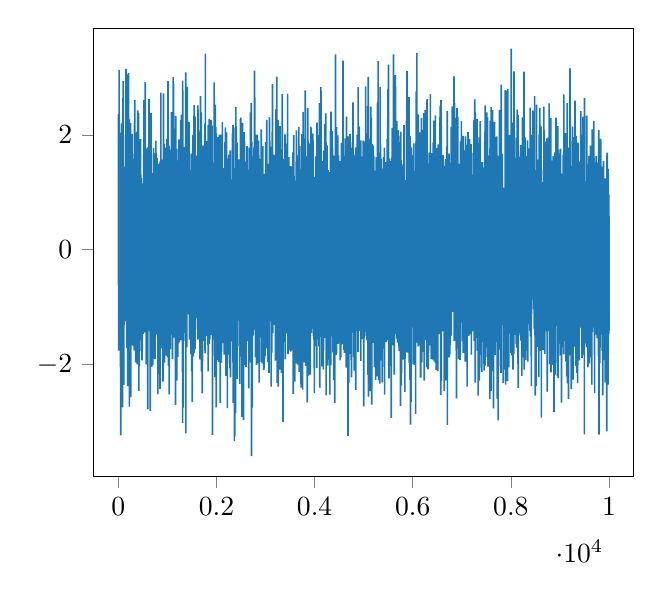 % This file was created by matplotlib2tikz v0.6.17.
\begin{tikzpicture}

\definecolor{color0}{rgb}{0.122,0.467,0.706}

\begin{axis}[
xmin=-499.95, xmax=10498.95,
ymin=-3.951, ymax=3.859,
tick align=outside,
tick pos=left,
x grid style={white!69.02!black},
y grid style={white!69.02!black}
]
\addplot [semithick, color0, forget plot]
table {%
0 2.364
1 1.043
2 0.91
3 1.519
4 -0.617
5 -0.259
6 0.684
7 -0.048
8 -1.759
9 2.337
10 -0.002
11 0.554
12 0.036
13 2.244
14 -0.257
15 3.134
16 -0.386
17 1.146
18 2.032
19 -0.449
20 1.055
21 0.338
22 2.035
23 -0.378
24 1.378
25 -0.918
26 1.169
27 -0.707
28 0.108
29 -0.936
30 0.378
31 0.934
32 0.181
33 -0.303
34 0.852
35 0.6
36 -1.39
37 -0.219
38 0.044
39 1.19
40 -0.254
41 -2.045
42 1.143
43 -1.34
44 0.556
45 -2.078
46 0.97
47 -3.234
48 -0.779
49 0.743
50 0.224
51 1.178
52 1.538
53 1.497
54 1.876
55 -2.694
56 -0.513
57 0.281
58 -1.657
59 -2.378
60 0.166
61 2.203
62 -1.188
63 -0.337
64 -1.348
65 -1.211
66 0.811
67 -0.57
68 -0.321
69 -0.546
70 0.121
71 0.472
72 0.483
73 1.108
74 0.034
75 0.541
76 0.667
77 -0.908
78 0.519
79 -2.147
80 0.557
81 -0.452
82 -0.378
83 0.05
84 0.544
85 -2.747
86 -0.36
87 -0.689
88 -0.462
89 0.417
90 1.581
91 0.851
92 -0.513
93 -0.186
94 0.94
95 0.773
96 2.936
97 -0.151
98 -0.352
99 -0.102
100 -0.055
101 0.536
102 2.776
103 1.782
104 0.768
105 0.035
106 1.134
107 0.507
108 -1.134
109 0.824
110 -2.352
111 0.449
112 -0.59
113 0.68
114 -0.626
115 0.839
116 -1.321
117 1.448
118 -0.204
119 -1.028
120 -0.665
121 0.073
122 -1.186
123 1.242
124 -0.268
125 -0.712
126 0.75
127 0.366
128 0.321
129 -1.007
130 -0.198
131 0.303
132 0.195
133 -0.023
134 0.058
135 -0.804
136 1.1
137 0.399
138 0.656
139 0.858
140 0.099
141 1.224
142 1.159
143 -1.203
144 0.325
145 -0.76
146 0.838
147 0.924
148 -0.37
149 -0.496
150 -0.826
151 -0.904
152 -1.243
153 -0.789
154 3.15
155 1.216
156 0.621
157 0.252
158 0.34
159 -0.988
160 0.286
161 1.805
162 1.032
163 -0.523
164 -0.569
165 0.581
166 -1.105
167 0.109
168 -0.171
169 -0.961
170 1.29
171 -1.283
172 -0.921
173 0.442
174 -1.52
175 -1.71
176 0.013
177 0.891
178 0.163
179 0.226
180 1.578
181 0.996
182 -0.499
183 1.39
184 3.055
185 -0.415
186 1.153
187 0.869
188 0.463
189 -2.376
190 -0.146
191 -0.781
192 1.325
193 0.053
194 -0.219
195 0.34
196 0.046
197 0.751
198 1.273
199 1.095
200 -0.89
201 -0.126
202 -0.592
203 0.528
204 1.096
205 -0.102
206 0.84
207 -1.128
208 0.534
209 3.077
210 -0.161
211 -1.579
212 -1.616
213 0.172
214 -0.008
215 -0.506
216 0.318
217 -0.732
218 -1.401
219 -0.992
220 2.27
221 -2.026
222 0.222
223 -0.018
224 -0.194
225 -2.734
226 -0.584
227 1.637
228 -0.434
229 0.396
230 0.276
231 0.635
232 1.802
233 0.343
234 0.386
235 0.404
236 1.108
237 -0.024
238 0.759
239 0.239
240 1.252
241 -1.051
242 1.143
243 0.064
244 -0.809
245 -0.287
246 -0.918
247 1.034
248 -0.102
249 2.206
250 1.042
251 -1.503
252 -0.364
253 1.185
254 -2.213
255 -2.567
256 1.224
257 0.003
258 -1.186
259 0.701
260 0.96
261 0.543
262 0.467
263 -1.264
264 -0.604
265 0.759
266 -0.308
267 -0.671
268 -0.028
269 1.051
270 1.46
271 -0.105
272 -0.773
273 0.023
274 -1.342
275 1.736
276 0.478
277 -1.584
278 -1.291
279 1.432
280 -0.122
281 2.02
282 -0.765
283 0.078
284 -0.656
285 -1.67
286 -1.252
287 1.454
288 -0.545
289 0.123
290 -0.523
291 0.636
292 -0.274
293 0.554
294 -0.418
295 1.022
296 0.921
297 0.173
298 0.021
299 0.317
300 0.439
301 0.096
302 0.856
303 0.713
304 0.091
305 0.376
306 -1.129
307 -0.38
308 0.333
309 0.35
310 0.243
311 1.58
312 -1.296
313 -1.005
314 0.871
315 0.228
316 -0.571
317 -0.837
318 -0.685
319 -1.43
320 1.133
321 -0.805
322 -1.126
323 -1.755
324 0.863
325 1.176
326 2.199
327 1.606
328 0.79
329 1.165
330 -0.553
331 2.324
332 -0.658
333 -0.529
334 0.089
335 2.61
336 -1.538
337 -1.034
338 0.445
339 2.026
340 0.258
341 -0.872
342 -0.26
343 0.304
344 1.609
345 0.52
346 0.459
347 -0.773
348 1.882
349 -1.769
350 0.846
351 1.398
352 -1.429
353 0.943
354 -1.964
355 0.135
356 0.586
357 0.566
358 0.035
359 1.079
360 0.476
361 0.034
362 -0.355
363 0.224
364 -0.272
365 1.177
366 1.06
367 -0.221
368 0.651
369 -0.196
370 0.511
371 0.135
372 0.781
373 1.245
374 -1.918
375 -0.854
376 1.189
377 1.001
378 -0.113
379 2.053
380 -0.355
381 -1.42
382 -0.612
383 -0.091
384 -0.055
385 -1.91
386 -1.996
387 0.591
388 0.919
389 0.677
390 0.296
391 0.376
392 0.444
393 0.44
394 2.427
395 0.546
396 -0.766
397 0.11
398 0.544
399 -0.253
400 1.284
401 -0.139
402 1.511
403 0.208
404 0.952
405 -0.433
406 1.605
407 1.666
408 2.081
409 -0.695
410 2.378
411 1.111
412 -1.118
413 0.58
414 -0.04
415 0.311
416 0.19
417 -0.741
418 -2.457
419 -0.057
420 1.064
421 -0.163
422 1.928
423 0.357
424 -1.512
425 -2.022
426 -1.159
427 -0.517
428 -1.551
429 1.298
430 0.948
431 -0.302
432 -1.067
433 -1.566
434 -0.088
435 -1.194
436 -0.505
437 -0.844
438 -1.041
439 -1.577
440 -0.742
441 -0.54
442 0.188
443 -1.21
444 0.014
445 1.34
446 -0.55
447 1.81
448 -1.084
449 0.738
450 -0.136
451 1.926
452 -0.052
453 -0.102
454 0.522
455 -0.892
456 -1.253
457 1.303
458 -0.654
459 -0.958
460 -0.046
461 0.679
462 0.814
463 0.164
464 0.496
465 -1.5
466 0.362
467 0.866
468 -0.205
469 1.247
470 -1.761
471 0.035
472 0.645
473 -0.631
474 -0.431
475 -0.946
476 -1.509
477 0.129
478 -1.241
479 -1.392
480 -0.915
481 1.147
482 -0.825
483 -1.928
484 0.256
485 0.014
486 -1.741
487 -0.552
488 -1.077
489 0.112
490 1.157
491 0.518
492 -1.006
493 -0.054
494 -0.312
495 0.077
496 0.158
497 -0.231
498 0.737
499 0.888
500 0.149
501 -0.148
502 -0.793
503 0.069
504 -0.106
505 0.052
506 0.882
507 -0.838
508 -0.266
509 -0.127
510 -1.467
511 -0.693
512 0.169
513 0.16
514 0.86
515 1.633
516 0.53
517 1.652
518 -0.502
519 -0.971
520 0.531
521 2.605
522 -1.195
523 1.316
524 -0.149
525 0.928
526 -0.302
527 0.097
528 1.51
529 0.067
530 0.829
531 0.108
532 -1.438
533 -1.295
534 -0.21
535 0.643
536 -0.181
537 0.59
538 0.395
539 -0.543
540 0.321
541 -0.151
542 -0.346
543 -0.524
544 -0.968
545 -1.075
546 0.942
547 2.019
548 1.06
549 2.92
550 0.636
551 1.606
552 -1.413
553 0.349
554 0.692
555 -0.687
556 1.119
557 0.622
558 -0.247
559 0.57
560 0.127
561 -0.873
562 0.622
563 -0.056
564 0.563
565 0.266
566 1.444
567 -1.995
568 0.614
569 -0.106
570 -1.456
571 0.654
572 0.944
573 -0.571
574 0.037
575 1.755
576 1.542
577 0.587
578 -0.764
579 0.684
580 -0.067
581 -0.094
582 0.968
583 -1.693
584 -0.684
585 -0.351
586 0.216
587 -0.67
588 -0.083
589 0.571
590 -0.561
591 -0.732
592 -0.17
593 0.513
594 -0.608
595 0.261
596 -0.509
597 -0.619
598 -1.832
599 -2.779
600 1.785
601 1.479
602 -0.408
603 0.623
604 0.663
605 1.369
606 -1.41
607 0.843
608 1.335
609 -0.802
610 0.52
611 -0.153
612 1.082
613 1.409
614 -0.27
615 0.794
616 0.364
617 1.255
618 -1.154
619 0.665
620 0.299
621 0.499
622 -0.479
623 -0.763
624 0.549
625 2.625
626 2.096
627 0.168
628 -0.009
629 0.591
630 0.586
631 0.62
632 -0.702
633 1.995
634 0.568
635 1.804
636 -1.29
637 0.956
638 0.035
639 -0.008
640 -1.293
641 -0.546
642 2.178
643 0.532
644 1.945
645 0.498
646 -1.423
647 -1.202
648 0.045
649 0.206
650 -2.806
651 -0.659
652 0.711
653 -0.857
654 0.912
655 1.256
656 0.518
657 2.02
658 0.722
659 -1.068
660 1.096
661 -0.545
662 0.149
663 0.084
664 2.378
665 0.661
666 -0.392
667 0.629
668 1.651
669 -0.807
670 0.283
671 -0.327
672 -0.792
673 -0.392
674 0.419
675 0.378
676 0.643
677 0.319
678 -1.319
679 -2.039
680 -1.042
681 0.205
682 0.277
683 -0.002
684 -1.398
685 0.158
686 0.041
687 -0.149
688 -0.053
689 -0.376
690 0.793
691 -1.575
692 0.514
693 -1.92
694 -0.473
695 -0.95
696 0.996
697 0.096
698 -0.237
699 -2.008
700 -0.584
701 -0.724
702 -0.444
703 -0.427
704 -1.743
705 0.587
706 -0.646
707 1.333
708 -1.266
709 0.163
710 -1.042
711 0.761
712 0.136
713 1.109
714 0.056
715 1.668
716 -1.892
717 0.092
718 -0.612
719 1.773
720 -0.541
721 -0.379
722 0.353
723 -0.119
724 1.607
725 1.678
726 1.275
727 0.235
728 -0.241
729 0.75
730 -0.253
731 1.024
732 -0.231
733 -0.255
734 -0.792
735 -0.065
736 -0.436
737 0.397
738 -1.25
739 -0.752
740 1.094
741 0.932
742 0.247
743 0.054
744 -0.09
745 -0.211
746 -0.499
747 0.074
748 -1.906
749 -0.327
750 1.046
751 -0.032
752 0.097
753 0.206
754 1.098
755 1.359
756 -0.496
757 -0.535
758 0.501
759 0.879
760 0.894
761 -0.202
762 -0.478
763 -1.313
764 -1.059
765 1.901
766 0.784
767 1.073
768 -1.1
769 -0.752
770 1.606
771 -0.463
772 0.829
773 -0.944
774 0.335
775 -0.013
776 0.848
777 0.478
778 0.084
779 0.718
780 1.395
781 -1.476
782 -1.376
783 -0.611
784 -0.753
785 -1.144
786 1.596
787 0.655
788 1.046
789 0.996
790 -0.178
791 -0.126
792 -1.205
793 0.623
794 0.804
795 1.148
796 -0.321
797 0.586
798 -1.179
799 0.144
800 -0.075
801 0.887
802 0.835
803 -1.003
804 -1.392
805 -2.519
806 -2.147
807 0.565
808 0.22
809 0.027
810 -0.91
811 -0.499
812 0.671
813 0.538
814 1.49
815 0.398
816 -0.977
817 0.836
818 0.248
819 -0.843
820 -0.474
821 -0.413
822 -0.599
823 0.761
824 0.723
825 -0.282
826 0.808
827 0.296
828 0.85
829 -0.284
830 1.457
831 -0.917
832 -0.621
833 0.106
834 1.365
835 0.496
836 -1.693
837 -0.89
838 0.63
839 -0.03
840 0.67
841 1.507
842 -0.316
843 0.869
844 1.433
845 0.461
846 -0.757
847 -2.423
848 -1.309
849 -0.427
850 0.159
851 0.17
852 1.058
853 0.479
854 1.538
855 0.192
856 0.294
857 -0.905
858 -1.047
859 -1.014
860 -1.029
861 -0.302
862 0.399
863 -0.443
864 -0.589
865 -0.372
866 2.736
867 -0.754
868 0.705
869 0.93
870 -1.065
871 0.486
872 1.519
873 -0.519
874 0.671
875 0.507
876 -0.521
877 -0.241
878 -0.87
879 -0.499
880 0.283
881 -1.717
882 0.93
883 -0.634
884 0.301
885 0.161
886 0.944
887 1.569
888 -1.548
889 -1.358
890 0.606
891 0.642
892 0.732
893 -0.807
894 -0.785
895 0.566
896 0.16
897 -1.291
898 -0.337
899 0.047
900 1.434
901 -0.355
902 1.509
903 -0.116
904 0.7
905 0.52
906 0.17
907 -1.001
908 -0.219
909 0.736
910 -2.298
911 0.372
912 -0.557
913 -0.474
914 -0.228
915 -1.645
916 -0.232
917 -1.336
918 1.316
919 -1.68
920 2.725
921 -1.376
922 0.196
923 0.552
924 1.032
925 0.375
926 0.287
927 -1.49
928 1.011
929 -0.8
930 -0.302
931 -1.577
932 -1.287
933 -0.058
934 -1.534
935 1.844
936 -1.896
937 1.621
938 0.671
939 1.34
940 -1.065
941 -1.968
942 -0.542
943 0.675
944 -1.167
945 -0.219
946 0.208
947 -0.4
948 -0.174
949 -0.568
950 -0.503
951 0.442
952 -0.248
953 0.473
954 -0.703
955 -0.9
956 0.266
957 -0.905
958 -0.255
959 -0.931
960 -0.203
961 -0.962
962 0.319
963 -1.375
964 -1.232
965 1.779
966 -0.234
967 0.712
968 -0.602
969 0.014
970 -1.094
971 -0.416
972 -0.384
973 -0.441
974 1.015
975 0.219
976 1.538
977 0.427
978 0.133
979 1.576
980 0.594
981 -0.792
982 -1.846
983 -0.139
984 0.449
985 1.417
986 -0.835
987 -0.445
988 0.679
989 1.926
990 0.535
991 -0.043
992 0.725
993 1.553
994 -0.56
995 -0.545
996 0.009
997 -1.103
998 1.596
999 -0.648
1000 0.65
1001 -0.352
1002 1.075
1003 1.938
1004 -1.632
1005 -0.093
1006 -1.869
1007 0.677
1008 -1.037
1009 0.036
1010 -0.862
1011 2.937
1012 -0.185
1013 0.165
1014 -0.581
1015 -0.046
1016 0.32
1017 1.423
1018 -0.876
1019 -2.022
1020 1.257
1021 1.348
1022 0.676
1023 0.216
1024 0.053
1025 0.47
1026 0.49
1027 -1.142
1028 0.729
1029 0.541
1030 -1.176
1031 0.895
1032 0.681
1033 -2.019
1034 1.809
1035 0.341
1036 0.436
1037 -0.537
1038 -2.518
1039 -2.003
1040 -0.26
1041 -0.25
1042 0.307
1043 1.386
1044 0.603
1045 -1.421
1046 -0.691
1047 0.876
1048 1.475
1049 -0.397
1050 0.568
1051 -1.333
1052 1.434
1053 -1.732
1054 -0.58
1055 0.112
1056 -1.112
1057 0.006
1058 -1.736
1059 0.933
1060 -0.325
1061 -0.229
1062 -0.672
1063 0.168
1064 0.132
1065 0.105
1066 -0.378
1067 0.317
1068 0.45
1069 1.746
1070 -0.414
1071 -0.56
1072 -1.478
1073 0.598
1074 -0.869
1075 0.973
1076 0.825
1077 -0.852
1078 -0.928
1079 0.174
1080 1.428
1081 0.113
1082 2.396
1083 -0.898
1084 0.062
1085 0.272
1086 -1.431
1087 0.241
1088 -1.316
1089 2.159
1090 1.169
1091 -0.17
1092 -0.505
1093 -0.258
1094 1.017
1095 -0.46
1096 0.949
1097 -0.756
1098 -0.218
1099 0.051
1100 0.551
1101 0.753
1102 0.708
1103 -1.605
1104 -1.904
1105 -1.334
1106 0.147
1107 -0.238
1108 0.897
1109 -0.311
1110 0.059
1111 -1.082
1112 -0.708
1113 -0.05
1114 -0.591
1115 0.575
1116 3.009
1117 -0.97
1118 -0.353
1119 0.274
1120 0.146
1121 1.087
1122 -1.139
1123 2.894
1124 1.393
1125 -0.145
1126 0.009
1127 -1.34
1128 2.108
1129 0.342
1130 0.579
1131 1.328
1132 0.049
1133 -0.303
1134 -1.53
1135 -1.18
1136 0.139
1137 -1.403
1138 -1.133
1139 1.42
1140 0.225
1141 1.359
1142 -0.376
1143 -0.437
1144 -0.395
1145 -0.456
1146 1.125
1147 -1.19
1148 -0.308
1149 0.239
1150 0.877
1151 -0.335
1152 0.618
1153 0.953
1154 -0.89
1155 0.304
1156 -0.388
1157 -0.402
1158 -0.873
1159 -0.11
1160 1.159
1161 -0.621
1162 -1.776
1163 -2.703
1164 -0.71
1165 0.957
1166 0.073
1167 0.401
1168 2.332
1169 1.914
1170 -0.605
1171 -1.239
1172 1.706
1173 1.285
1174 -0.187
1175 -0.029
1176 -0.542
1177 -0.132
1178 0.288
1179 -0.244
1180 -0.046
1181 -1.547
1182 0.552
1183 0.505
1184 0.701
1185 -0.951
1186 0.223
1187 0.024
1188 1.274
1189 -0.476
1190 1.756
1191 -2.281
1192 -0.934
1193 0.295
1194 -0.314
1195 0.857
1196 0.849
1197 1.258
1198 0.604
1199 1.034
1200 0.202
1201 0.408
1202 -0.046
1203 -0.824
1204 -1.116
1205 0.067
1206 -0.305
1207 1.557
1208 0.641
1209 0.262
1210 -1.865
1211 -0.891
1212 1.405
1213 1.317
1214 0.761
1215 0.478
1216 0.128
1217 0.714
1218 0.509
1219 -1.135
1220 1.334
1221 -0.222
1222 -0.323
1223 -0.295
1224 -0.976
1225 -1.632
1226 -0.42
1227 0.188
1228 0.556
1229 0.244
1230 -1.279
1231 0.111
1232 -1.093
1233 1.922
1234 -0.817
1235 1.578
1236 1.286
1237 0.908
1238 0.317
1239 -0.951
1240 0.703
1241 0.508
1242 -0.552
1243 -1.604
1244 -0.191
1245 -0.155
1246 0.51
1247 -0.089
1248 1.09
1249 1.233
1250 0.147
1251 0.015
1252 -0.154
1253 -0.837
1254 0.596
1255 -0.476
1256 1.441
1257 -0.534
1258 -0.136
1259 -1.207
1260 -1.057
1261 0.502
1262 -0.532
1263 0.712
1264 0.372
1265 1.015
1266 -0.139
1267 -0.005
1268 -1.573
1269 -0.186
1270 -1.215
1271 0.274
1272 2.261
1273 1.047
1274 -1.254
1275 0.73
1276 0.266
1277 -0.647
1278 0.436
1279 0.703
1280 1.361
1281 0.065
1282 -1.212
1283 -0.31
1284 0.443
1285 2.353
1286 0.518
1287 0.268
1288 -0.178
1289 -1.17
1290 -0.833
1291 1.188
1292 0.345
1293 -0.903
1294 1.297
1295 -1.207
1296 -0.353
1297 0.499
1298 1.82
1299 0.216
1300 0.755
1301 1.24
1302 -1.02
1303 -0.707
1304 -0.037
1305 -0.577
1306 -2.123
1307 0.514
1308 -0.096
1309 -3.022
1310 2.946
1311 2.497
1312 1.387
1313 -0.778
1314 -0.069
1315 -0.639
1316 -0.06
1317 1.556
1318 0.505
1319 -0.748
1320 0.817
1321 0.337
1322 0.065
1323 -2.751
1324 0.437
1325 0.13
1326 -1.446
1327 1.69
1328 -0.541
1329 -0.58
1330 1.097
1331 0.732
1332 1.684
1333 -0.389
1334 -0.509
1335 -0.017
1336 -0.58
1337 -0.021
1338 0.706
1339 0.416
1340 -0.461
1341 -0.948
1342 -0.784
1343 -0.841
1344 0.749
1345 -1.114
1346 -0.789
1347 -1.012
1348 0.902
1349 -0.321
1350 0.698
1351 1.789
1352 1.747
1353 -0.988
1354 -0.428
1355 -0.964
1356 0.723
1357 -0.283
1358 0.14
1359 0.248
1360 -0.159
1361 0.476
1362 1.399
1363 -0.05
1364 0.937
1365 -0.624
1366 0.476
1367 0.869
1368 -1.587
1369 0.883
1370 0.907
1371 1.298
1372 3.09
1373 0.942
1374 0.952
1375 0.883
1376 -3.198
1377 -0.78
1378 0.505
1379 -0.289
1380 -0.614
1381 -0.441
1382 -0.298
1383 -1.116
1384 0.723
1385 1.169
1386 0.452
1387 -0.714
1388 0.322
1389 0.878
1390 -1.217
1391 -0.472
1392 0.938
1393 -0.265
1394 -0.584
1395 0.664
1396 -1.701
1397 -0.29
1398 0.828
1399 0.524
1400 -1.079
1401 0.174
1402 -1.043
1403 2.836
1404 -0.952
1405 -0.505
1406 0.716
1407 -0.876
1408 -0.739
1409 -0.891
1410 -0.272
1411 -0.208
1412 0.823
1413 -0.695
1414 0.329
1415 -0.151
1416 0.521
1417 -1.124
1418 0.551
1419 -0.064
1420 -0.522
1421 -0.45
1422 0.136
1423 1.666
1424 -0.739
1425 0.914
1426 1.092
1427 -0.925
1428 -0.998
1429 1.054
1430 -0.454
1431 0.406
1432 -0.142
1433 0.557
1434 0.152
1435 -0.249
1436 0.121
1437 -0.572
1438 -0.831
1439 2.228
1440 0.462
1441 -0.755
1442 -0.604
1443 0.848
1444 0.833
1445 0.519
1446 -0.27
1447 0.728
1448 -1.564
1449 -1.135
1450 -0.078
1451 -0.534
1452 0.461
1453 -0.311
1454 0.437
1455 -1.208
1456 -0.003
1457 -0.136
1458 0.445
1459 0.412
1460 1.167
1461 0.214
1462 0.768
1463 0.855
1464 -0.645
1465 -0.227
1466 1.391
1467 0.34
1468 0.577
1469 0.294
1470 0.06
1471 -1.361
1472 0.819
1473 -0.985
1474 -1.065
1475 0.469
1476 -0.508
1477 -1.262
1478 -1.818
1479 -1.541
1480 0.73
1481 -1.11
1482 -0.428
1483 1.674
1484 0.447
1485 -0.575
1486 0.867
1487 0.519
1488 -1.444
1489 1.187
1490 -0.114
1491 1.628
1492 -0.111
1493 -1.329
1494 -2.114
1495 0.359
1496 0.668
1497 0.075
1498 -0.802
1499 1.291
1500 -1.195
1501 -1.299
1502 -0.865
1503 0.62
1504 0.142
1505 -2.655
1506 0.079
1507 0.146
1508 0.526
1509 -0.117
1510 0.601
1511 -0.073
1512 0.393
1513 1.778
1514 1.705
1515 0.412
1516 -0.012
1517 -0.425
1518 0.385
1519 -0.534
1520 1.999
1521 -0.716
1522 0.525
1523 -1.689
1524 -0.015
1525 0.609
1526 -0.922
1527 -1.857
1528 1.33
1529 0.017
1530 0.054
1531 0.937
1532 -1.006
1533 -0.802
1534 -0.674
1535 -0.376
1536 -1.674
1537 0.994
1538 0.013
1539 0.621
1540 -0.745
1541 0.989
1542 -1.797
1543 2.52
1544 -0.72
1545 0.783
1546 -0.844
1547 0.471
1548 -0.588
1549 0.323
1550 0.238
1551 -0.35
1552 0.437
1553 -1.738
1554 -0.649
1555 0.152
1556 0.41
1557 1.584
1558 -0.316
1559 -0.93
1560 0.819
1561 -1.128
1562 -0.278
1563 2.322
1564 -1.728
1565 -0.111
1566 0.183
1567 -1.372
1568 0.841
1569 -0.554
1570 -0.942
1571 0.574
1572 0.739
1573 -0.368
1574 -0.366
1575 0.638
1576 0.61
1577 -1.188
1578 1.517
1579 -0.001
1580 0.378
1581 0.145
1582 -0.475
1583 1.043
1584 0.538
1585 -0.421
1586 0.555
1587 0.614
1588 1.241
1589 1.157
1590 1.641
1591 1.378
1592 -0.883
1593 1.566
1594 0.028
1595 0.856
1596 1.239
1597 -0.502
1598 0.837
1599 0.253
1600 0.339
1601 -0.801
1602 0.09
1603 0.427
1604 0.834
1605 -0.385
1606 0.245
1607 1.008
1608 0.442
1609 0.991
1610 0.401
1611 -0.184
1612 0.863
1613 0.201
1614 1.192
1615 -1.358
1616 0.864
1617 -0.803
1618 -1.566
1619 -1.149
1620 -0.73
1621 2.516
1622 2.171
1623 0.036
1624 0.266
1625 0.688
1626 -0.327
1627 0.182
1628 2.054
1629 0.415
1630 -1.306
1631 -0.265
1632 -0.446
1633 -1.473
1634 -1.316
1635 1.907
1636 0.604
1637 -1.329
1638 1.312
1639 0.487
1640 -0.363
1641 0.908
1642 -0.864
1643 0.391
1644 0.962
1645 1.521
1646 1.116
1647 0.936
1648 -1.553
1649 1.615
1650 0.544
1651 -0.015
1652 -1.373
1653 -1.505
1654 1.455
1655 -0.741
1656 1.965
1657 0.242
1658 0.067
1659 0.536
1660 -1.196
1661 1.328
1662 0.578
1663 -1.908
1664 0.761
1665 -0.584
1666 0.277
1667 -1.506
1668 2.09
1669 -1.13
1670 -1.1
1671 1.407
1672 0.484
1673 -1.247
1674 -0.112
1675 2.675
1676 -0.039
1677 0.861
1678 0.202
1679 -1.341
1680 0.741
1681 -1.446
1682 -1.825
1683 -0.639
1684 0.415
1685 0.86
1686 0.756
1687 0.843
1688 0.904
1689 -0.253
1690 1.31
1691 -0.519
1692 2.393
1693 -2.118
1694 -0.016
1695 -0.436
1696 0.529
1697 0.682
1698 1.347
1699 0.462
1700 -0.49
1701 -0.117
1702 0.887
1703 -1.91
1704 0.522
1705 -0.896
1706 0.9
1707 0.079
1708 -0.936
1709 -0.497
1710 -2.504
1711 -1.016
1712 -0.729
1713 -1.516
1714 -0.56
1715 -1.934
1716 0.566
1717 1.282
1718 -0.267
1719 0.528
1720 0.939
1721 1.812
1722 -0.227
1723 -1.13
1724 0.756
1725 1.07
1726 -0.109
1727 1.113
1728 0.448
1729 -0.012
1730 -1.086
1731 0.352
1732 1.071
1733 0.262
1734 -1.318
1735 0.101
1736 1.239
1737 -1.587
1738 0.41
1739 0.788
1740 -0.54
1741 -0.74
1742 1.794
1743 1.27
1744 1.344
1745 -1.285
1746 0.895
1747 1.496
1748 -0.395
1749 0.315
1750 -1.019
1751 0.051
1752 -0.669
1753 1.811
1754 0.144
1755 1.793
1756 0.613
1757 -0.302
1758 1.029
1759 2.008
1760 0.72
1761 -0.057
1762 -0.195
1763 -0.79
1764 -1.1
1765 2.195
1766 0.276
1767 -1.742
1768 -1.807
1769 0.25
1770 0.906
1771 1.852
1772 1.219
1773 3.415
1774 0.271
1775 0.215
1776 0.083
1777 0.072
1778 1.309
1779 -0.367
1780 -0.33
1781 -1.46
1782 0.1
1783 0.735
1784 -0.445
1785 -0.897
1786 -0.733
1787 0.987
1788 -0.697
1789 -1.417
1790 -1.07
1791 0.082
1792 0.359
1793 0.013
1794 -0.467
1795 -0.076
1796 0.676
1797 0.284
1798 -0.603
1799 0.672
1800 1.103
1801 -1.501
1802 0.443
1803 -0.215
1804 -1.128
1805 -0.877
1806 -0.365
1807 1.598
1808 0.454
1809 -0.571
1810 1.312
1811 1.894
1812 -0.498
1813 0.548
1814 0.397
1815 -0.253
1816 0.68
1817 0.703
1818 0.747
1819 0.488
1820 -0.094
1821 -0.166
1822 -1.652
1823 -0.237
1824 0.907
1825 0.184
1826 1.471
1827 0.147
1828 -0.258
1829 -2.12
1830 -1.266
1831 -0.055
1832 0.262
1833 2.17
1834 -1.826
1835 -0.235
1836 0.585
1837 0.35
1838 -1.592
1839 -1.021
1840 -0.006
1841 0.2
1842 -0.469
1843 -0.266
1844 -0.31
1845 0.547
1846 0.225
1847 -0.809
1848 0.028
1849 -1.017
1850 2.277
1851 1.588
1852 0.203
1853 0.55
1854 -0.399
1855 -1.638
1856 -0.7
1857 0.304
1858 -1.454
1859 0.899
1860 1.705
1861 0.948
1862 1.258
1863 -0.459
1864 -1.556
1865 0.302
1866 2.018
1867 -0.869
1868 1.073
1869 1.124
1870 0.62
1871 0.716
1872 -0.867
1873 -0.072
1874 2.224
1875 0.727
1876 -0.019
1877 -1.232
1878 0.951
1879 -0.594
1880 1.991
1881 -1.353
1882 1.203
1883 0.399
1884 -0.491
1885 -0.191
1886 0.369
1887 1.079
1888 2.263
1889 -0.127
1890 0.197
1891 -0.426
1892 -1.483
1893 1.916
1894 0.994
1895 -0.721
1896 -0.325
1897 0.563
1898 0.281
1899 0.518
1900 -0.368
1901 -0.751
1902 0.401
1903 0.525
1904 -0.791
1905 0.637
1906 0.55
1907 0.268
1908 1.336
1909 2.161
1910 -0.488
1911 1.652
1912 -1.42
1913 -1.243
1914 -0.329
1915 0.503
1916 1.311
1917 0.098
1918 -0.874
1919 -3.225
1920 0.028
1921 -0.745
1922 -0.294
1923 -1.257
1924 0.422
1925 -0.698
1926 0.201
1927 -0.409
1928 0.909
1929 -0.603
1930 0.668
1931 -1.441
1932 0.371
1933 0.311
1934 1.09
1935 0.8
1936 1.509
1937 -0.934
1938 -0.399
1939 0.028
1940 1.517
1941 1.175
1942 1.043
1943 0.932
1944 0.16
1945 1.143
1946 1.075
1947 1.182
1948 -1.089
1949 -1.217
1950 -0.742
1951 0.416
1952 2.915
1953 0.083
1954 0.276
1955 -1.569
1956 1.348
1957 -0.337
1958 0.101
1959 -1.343
1960 -0.704
1961 -1.036
1962 -0.097
1963 1.033
1964 -0.021
1965 0.723
1966 -2.22
1967 -1.314
1968 -0.027
1969 0.387
1970 -0.003
1971 1.136
1972 -1.057
1973 0.803
1974 0.277
1975 -0.692
1976 2.526
1977 0.446
1978 -1.159
1979 -0.626
1980 0.802
1981 0.378
1982 -0.447
1983 -0.989
1984 -0.319
1985 -0.634
1986 0.091
1987 -1.128
1988 2.135
1989 0.829
1990 2.033
1991 -0.772
1992 -0.047
1993 1.245
1994 -0.099
1995 -2.744
1996 -1.495
1997 0.315
1998 0.761
1999 0.71
2000 0.169
2001 -0.848
2002 0.537
2003 -0.981
2004 0.331
2005 0.171
2006 0.49
2007 0.463
2008 -0.309
2009 -1.244
2010 -0.979
2011 -0.401
2012 1.606
2013 -0.438
2014 0.13
2015 -0.138
2016 -0.467
2017 -0.832
2018 -0.826
2019 0.058
2020 1.46
2021 0.793
2022 -0.231
2023 1.967
2024 -1.919
2025 -0.099
2026 -1.124
2027 -0.966
2028 -0.09
2029 0.091
2030 1.48
2031 0.689
2032 0.443
2033 0.931
2034 -0.278
2035 -0.36
2036 -0.773
2037 1.357
2038 -1.259
2039 -0.398
2040 -0.255
2041 -1.218
2042 -0.173
2043 -1.13
2044 -1.956
2045 -0.555
2046 -0.203
2047 1.151
2048 -1.045
2049 -0.2
2050 -1.192
2051 -0.175
2052 -1.185
2053 -0.74
2054 0.252
2055 0.171
2056 -0.171
2057 0.028
2058 2.005
2059 -0.128
2060 0.742
2061 0.165
2062 -0.957
2063 -0.271
2064 -0.185
2065 -0.067
2066 -0.059
2067 0.555
2068 -1.421
2069 0.818
2070 0.012
2071 0.163
2072 -0.774
2073 0.118
2074 1.022
2075 1.907
2076 -2.669
2077 -0.567
2078 0.773
2079 -0.453
2080 1.093
2081 0.994
2082 -0.268
2083 1.317
2084 -0.653
2085 0.739
2086 0.993
2087 0.151
2088 -1.855
2089 0.214
2090 0.772
2091 1.567
2092 2.007
2093 1.024
2094 -1.484
2095 0.905
2096 -0.714
2097 -0.52
2098 1.45
2099 -0.632
2100 -1.966
2101 -0.868
2102 1.782
2103 1.338
2104 -1.779
2105 -0.481
2106 -0.166
2107 0.483
2108 0.003
2109 -0.28
2110 1.662
2111 0.262
2112 0.213
2113 0.031
2114 -0.169
2115 -0.77
2116 -0.007
2117 1.203
2118 0.076
2119 -0.868
2120 2.229
2121 0.692
2122 0.233
2123 0.257
2124 1.162
2125 0.045
2126 -0.659
2127 0.797
2128 0.433
2129 -0.884
2130 -0.101
2131 -1.627
2132 -0.944
2133 -0.333
2134 0.171
2135 0.494
2136 -1.191
2137 -0.282
2138 0.787
2139 1.423
2140 -0.942
2141 0.618
2142 0.859
2143 -0.751
2144 0.133
2145 -0.151
2146 -0.317
2147 -0.289
2148 1.103
2149 -1.02
2150 1.031
2151 1.315
2152 -0.368
2153 -0.33
2154 -0.634
2155 -1.828
2156 0.719
2157 0.902
2158 -0.252
2159 -0.531
2160 -0.886
2161 -0.263
2162 -0.513
2163 -0.386
2164 0.056
2165 -0.609
2166 1.284
2167 -1.123
2168 1.259
2169 -1.026
2170 0.043
2171 0.435
2172 1.354
2173 1.874
2174 -0.583
2175 -1.804
2176 0.426
2177 -0.214
2178 0.978
2179 -0.814
2180 1.073
2181 2.133
2182 -0.598
2183 -0.802
2184 -0.311
2185 -0.25
2186 -1.648
2187 -0.594
2188 -0.375
2189 -0.943
2190 -1.141
2191 -0.268
2192 0.614
2193 0.243
2194 -2.196
2195 -0.731
2196 -0.39
2197 0.194
2198 0.723
2199 -0.183
2200 0.409
2201 0.794
2202 -1.48
2203 -0.522
2204 -0.84
2205 0.713
2206 0.513
2207 2.044
2208 -0.309
2209 0.328
2210 0.056
2211 0.912
2212 0.065
2213 0.157
2214 -0.493
2215 0.019
2216 1.214
2217 -0.682
2218 0.077
2219 -0.057
2220 0.3
2221 0.938
2222 -2.759
2223 -1.089
2224 -0.713
2225 1.125
2226 0.081
2227 -0.356
2228 -0.604
2229 -0.956
2230 -0.649
2231 0.45
2232 -0.689
2233 0.583
2234 1.171
2235 -0.378
2236 0.055
2237 0.811
2238 -0.576
2239 -0.041
2240 1.114
2241 0.013
2242 0.157
2243 0.034
2244 -1.8
2245 -0.218
2246 1.585
2247 -0.827
2248 -0.722
2249 -1.826
2250 -0.929
2251 0.139
2252 -0.286
2253 1.659
2254 -1.496
2255 -0.095
2256 -0.385
2257 -0.166
2258 0.055
2259 1.206
2260 0.683
2261 0.761
2262 -1.066
2263 -0.521
2264 -1.195
2265 1.53
2266 0.686
2267 0.107
2268 0.355
2269 -0.106
2270 0.996
2271 -0.653
2272 -2.064
2273 0.338
2274 0.831
2275 1.348
2276 -1.517
2277 0.98
2278 -2.027
2279 -1.348
2280 1.733
2281 1.616
2282 0.538
2283 -0.189
2284 -2.225
2285 0.126
2286 -1.128
2287 -0.303
2288 0.393
2289 -0.156
2290 -0.946
2291 1.002
2292 0.441
2293 0.614
2294 0.353
2295 0.13
2296 0.755
2297 -0.469
2298 -1.038
2299 0.356
2300 0.145
2301 0.24
2302 0.088
2303 -1.542
2304 0.055
2305 -0.08
2306 0.614
2307 -0.368
2308 0.691
2309 1.223
2310 0.203
2311 0.854
2312 -1.181
2313 0.05
2314 -1.108
2315 0.418
2316 -0.938
2317 -0.575
2318 -0.313
2319 0.901
2320 0.024
2321 -0.468
2322 -1.597
2323 -1.232
2324 0.506
2325 0.979
2326 0.313
2327 2.023
2328 -0.117
2329 -0.038
2330 -0.637
2331 -1.492
2332 1.703
2333 1.227
2334 0.216
2335 -0.114
2336 2.175
2337 -0.771
2338 -2.194
2339 -2.669
2340 0.284
2341 -0.243
2342 0.066
2343 -0.29
2344 0.419
2345 -1.127
2346 2.13
2347 -0.045
2348 0.4
2349 0.466
2350 -0.262
2351 0.972
2352 0.418
2353 0.495
2354 0.463
2355 -0.914
2356 0.216
2357 -1.137
2358 -0.598
2359 -1.635
2360 0.157
2361 -1.788
2362 -0.319
2363 -0.541
2364 -3.336
2365 -1.371
2366 0.155
2367 0.475
2368 0.104
2369 0.248
2370 -0.462
2371 -0.055
2372 0.755
2373 -0.075
2374 -3.25
2375 -0.287
2376 0.558
2377 0.768
2378 1.422
2379 0.851
2380 0.534
2381 -0.999
2382 -0.6
2383 0.579
2384 0.439
2385 -0.496
2386 1.291
2387 -0.258
2388 -1.371
2389 -2.847
2390 -1.49
2391 -1.607
2392 -0.824
2393 -0.687
2394 2.485
2395 0.142
2396 0.034
2397 1.44
2398 0.342
2399 -0.276
2400 0.192
2401 0.224
2402 -0.946
2403 2.153
2404 0.448
2405 1.645
2406 0.933
2407 0.432
2408 0.569
2409 -1.006
2410 1.761
2411 0.77
2412 -1.177
2413 1.604
2414 -0.55
2415 -0.124
2416 1.204
2417 -0.979
2418 -0.546
2419 -0.764
2420 -0.244
2421 1.864
2422 -2.249
2423 0.2
2424 1.056
2425 -0.945
2426 -0.382
2427 0.067
2428 -1.566
2429 1.211
2430 0.65
2431 -1.689
2432 -1.651
2433 0.44
2434 -0.354
2435 0.373
2436 -0.077
2437 1.198
2438 0.574
2439 1.164
2440 0.559
2441 -0.77
2442 0.068
2443 -0.662
2444 -1.236
2445 0.658
2446 -0.476
2447 0.183
2448 0.317
2449 -0.639
2450 0.001
2451 0.63
2452 0.417
2453 1.448
2454 -0.931
2455 -0.766
2456 1.574
2457 1.024
2458 0.3
2459 -0.59
2460 -0.357
2461 0.084
2462 0.712
2463 0.859
2464 -0.177
2465 0.484
2466 0.148
2467 0.815
2468 -0.229
2469 1.098
2470 -1.009
2471 -0.622
2472 -0.85
2473 0.972
2474 -0.434
2475 -0.862
2476 0.755
2477 -2.337
2478 -0.337
2479 1.223
2480 -0.726
2481 -1.215
2482 1.113
2483 0.692
2484 -1.168
2485 0.752
2486 1.14
2487 -0.029
2488 0.822
2489 2.275
2490 0.085
2491 -0.86
2492 1.762
2493 -0.314
2494 0.885
2495 -1.5
2496 0.356
2497 2.3
2498 -0.21
2499 -0.435
2500 -0.667
2501 0.281
2502 -1.471
2503 1.988
2504 1.831
2505 -0.743
2506 -0.091
2507 -0.364
2508 -0.381
2509 1.175
2510 -1.752
2511 -0.13
2512 2.067
2513 0.216
2514 -0.223
2515 0.35
2516 1.003
2517 -0.766
2518 1.049
2519 -0.461
2520 -2.913
2521 1.273
2522 -1.303
2523 -0.464
2524 -2.085
2525 1.682
2526 -1.374
2527 -0.292
2528 -1.056
2529 0.507
2530 1.132
2531 2.209
2532 -1.249
2533 0.112
2534 0.364
2535 0.929
2536 -0.799
2537 0.963
2538 -0.816
2539 1.251
2540 -0.906
2541 -0.372
2542 -0.102
2543 -0.119
2544 0.527
2545 -1.266
2546 -0.712
2547 -0.659
2548 0.072
2549 0.829
2550 -2.966
2551 0.057
2552 -0.401
2553 0.095
2554 -0.882
2555 1.043
2556 -1.037
2557 0.973
2558 0.817
2559 -0.414
2560 0.106
2561 -0.275
2562 -0.625
2563 0.285
2564 0.533
2565 1.527
2566 2.051
2567 -1.628
2568 1.45
2569 1.447
2570 -0.882
2571 1.893
2572 0.761
2573 0.073
2574 0.854
2575 -0.34
2576 0.911
2577 -0.873
2578 0.088
2579 0.577
2580 -2.01
2581 -0.242
2582 0.591
2583 -1.539
2584 -0.084
2585 -1.791
2586 -1.437
2587 -0.238
2588 -0.478
2589 0.102
2590 0.192
2591 0.145
2592 1.304
2593 0.816
2594 1.179
2595 -0.407
2596 -1.216
2597 -1.677
2598 1.536
2599 0.03
2600 -2.042
2601 -0.039
2602 0.504
2603 -1.516
2604 0.174
2605 1.27
2606 0.202
2607 -0.828
2608 0.136
2609 -1.149
2610 0.462
2611 -0.538
2612 -1.441
2613 -0.198
2614 0.602
2615 0.418
2616 0.364
2617 -0.69
2618 0.99
2619 -0.527
2620 -0.199
2621 1.803
2622 -1.482
2623 -0.042
2624 0.216
2625 -0.203
2626 -0.787
2627 -1.594
2628 -0.753
2629 -1.193
2630 0.782
2631 0.434
2632 -0.993
2633 -0.055
2634 0.631
2635 1.395
2636 -0.385
2637 -0.509
2638 0.298
2639 -0.857
2640 -0.669
2641 0.893
2642 -1.094
2643 -0.154
2644 -0.168
2645 0.665
2646 -0.968
2647 0.462
2648 0.83
2649 1.378
2650 0.424
2651 -0.496
2652 0.722
2653 0.841
2654 -0.151
2655 -0.476
2656 -0.507
2657 -2.415
2658 -1.412
2659 0.114
2660 -0.114
2661 -0.241
2662 -0.18
2663 -0.445
2664 1.358
2665 1.78
2666 1.571
2667 1.153
2668 0.919
2669 -1.77
2670 0.696
2671 0.07
2672 -1.204
2673 -0.551
2674 -1.964
2675 1.386
2676 -1.366
2677 0.107
2678 1.638
2679 0.263
2680 -0.803
2681 0.929
2682 -1.316
2683 -0.778
2684 -0.149
2685 0.8
2686 -0.338
2687 -0.828
2688 -1.054
2689 -0.241
2690 2.336
2691 -1.832
2692 2.394
2693 0.312
2694 -0.043
2695 0.256
2696 -0.996
2697 -1.044
2698 -0.136
2699 0.297
2700 -0.249
2701 0.85
2702 1.211
2703 0.43
2704 0.124
2705 0.503
2706 0.189
2707 2.556
2708 0.829
2709 1.629
2710 -0.381
2711 1.575
2712 -1.412
2713 0.563
2714 -3.596
2715 -0.157
2716 1.06
2717 1.877
2718 0.139
2719 -0.219
2720 1.298
2721 -0.599
2722 -0.558
2723 -0.065
2724 -0.024
2725 0.238
2726 -1.19
2727 -2.479
2728 -0.316
2729 -2.751
2730 -0.498
2731 0.545
2732 0.602
2733 -0.908
2734 0.096
2735 -0.179
2736 0.037
2737 -0.208
2738 -0.196
2739 0.874
2740 0.14
2741 -1.288
2742 0.254
2743 -1.495
2744 -0.322
2745 1.118
2746 -1.14
2747 1.519
2748 -0.013
2749 -1.253
2750 0.096
2751 -1.387
2752 -0.267
2753 -0.046
2754 -0.639
2755 1.637
2756 0.091
2757 -0.72
2758 0.892
2759 -1.076
2760 -0.47
2761 0.855
2762 -0.997
2763 -0.947
2764 -0.872
2765 1.78
2766 1.542
2767 -0.168
2768 -0.283
2769 1.038
2770 -0.113
2771 0.398
2772 -0.593
2773 3.12
2774 0.948
2775 -0.103
2776 -1.351
2777 -0.873
2778 2.65
2779 0.198
2780 0.436
2781 1.126
2782 -1.206
2783 0.972
2784 -0.887
2785 -0.656
2786 -1.305
2787 0.966
2788 -0.368
2789 0.573
2790 -1.409
2791 0.249
2792 1.924
2793 -1.096
2794 -1.869
2795 0.822
2796 1.735
2797 -0.417
2798 -1.007
2799 -1.535
2800 0.195
2801 0.737
2802 -0.148
2803 -0.941
2804 0.319
2805 -0.238
2806 0.811
2807 -0.709
2808 -1.094
2809 2.004
2810 0.448
2811 -1.302
2812 -0.762
2813 0.957
2814 0.122
2815 0.718
2816 -2.011
2817 -1.422
2818 -1.293
2819 0.01
2820 0.053
2821 -0.597
2822 0.648
2823 0.243
2824 1.254
2825 1.299
2826 -1.443
2827 1.102
2828 -0.683
2829 0.968
2830 -0.063
2831 -0.127
2832 2.0
2833 -1.981
2834 1.462
2835 0.644
2836 0.792
2837 -0.295
2838 0.149
2839 -0.269
2840 0.118
2841 -0.241
2842 -0.524
2843 -1.165
2844 1.129
2845 0.096
2846 1.816
2847 -0.535
2848 -0.662
2849 -1.314
2850 0.663
2851 -0.281
2852 -0.787
2853 0.886
2854 1.422
2855 0.229
2856 -0.7
2857 0.881
2858 -0.601
2859 1.902
2860 0.883
2861 0.87
2862 1.654
2863 -0.673
2864 -1.233
2865 0.832
2866 0.781
2867 0.362
2868 -2.314
2869 0.369
2870 1.023
2871 -2.066
2872 0.999
2873 -0.564
2874 -0.095
2875 0.444
2876 -0.56
2877 -1.523
2878 -0.158
2879 0.316
2880 0.035
2881 0.174
2882 0.795
2883 -0.529
2884 -0.553
2885 0.125
2886 -0.634
2887 -0.347
2888 -0.28
2889 0.705
2890 -0.948
2891 0.237
2892 -0.669
2893 -0.551
2894 1.064
2895 0.124
2896 0.079
2897 0.265
2898 1.58
2899 1.286
2900 -0.131
2901 0.426
2902 -0.114
2903 1.332
2904 0.962
2905 -0.025
2906 -0.311
2907 0.806
2908 0.737
2909 -0.909
2910 -0.271
2911 -0.694
2912 -0.553
2913 2.098
2914 0.059
2915 -0.469
2916 -1.952
2917 0.256
2918 1.025
2919 0.404
2920 -1.403
2921 -0.976
2922 -0.759
2923 0.393
2924 0.082
2925 0.173
2926 -1.599
2927 -0.794
2928 -1.09
2929 0.748
2930 -0.391
2931 -0.65
2932 0.203
2933 -1.981
2934 0.544
2935 0.205
2936 -0.609
2937 -0.483
2938 0.361
2939 -0.106
2940 -0.826
2941 1.806
2942 -0.821
2943 -0.327
2944 0.309
2945 1.667
2946 -0.629
2947 -0.143
2948 -1.51
2949 1.022
2950 -1.68
2951 0.458
2952 -0.216
2953 -0.254
2954 -0.643
2955 0.64
2956 1.306
2957 1.001
2958 0.632
2959 -0.025
2960 1.139
2961 -0.726
2962 -1.865
2963 -2.099
2964 -1.79
2965 1.198
2966 -0.628
2967 -2.066
2968 -0.039
2969 0.967
2970 -0.685
2971 -0.352
2972 0.533
2973 1.14
2974 -0.668
2975 0.436
2976 -0.75
2977 -1.855
2978 -1.534
2979 -1.897
2980 0.093
2981 0.514
2982 0.334
2983 0.336
2984 1.318
2985 1.31
2986 0.491
2987 1.128
2988 -0.181
2989 -1.847
2990 -0.246
2991 0.689
2992 0.525
2993 1.324
2994 -0.423
2995 0.229
2996 -0.211
2997 -0.043
2998 -0.026
2999 -0.566
3000 0.618
3001 1.874
3002 -0.577
3003 -0.04
3004 1.85
3005 0.4
3006 0.381
3007 0.089
3008 0.171
3009 -1.596
3010 1.512
3011 1.443
3012 -0.899
3013 1.073
3014 0.241
3015 -1.028
3016 -0.6
3017 0.871
3018 1.047
3019 -0.674
3020 1.104
3021 0.5
3022 -0.159
3023 2.224
3024 0.936
3025 -0.444
3026 2.264
3027 -1.708
3028 0.446
3029 -1.467
3030 0.747
3031 -1.205
3032 0.291
3033 0.387
3034 0.862
3035 0.554
3036 1.2
3037 -0.64
3038 -0.162
3039 0.904
3040 0.009
3041 -1.727
3042 1.414
3043 -1.183
3044 -0.801
3045 -1.957
3046 1.059
3047 0.615
3048 0.08
3049 -1.635
3050 1.031
3051 -0.175
3052 0.859
3053 0.456
3054 0.046
3055 1.494
3056 0.477
3057 -1.814
3058 -1.252
3059 -0.785
3060 -0.474
3061 -0.183
3062 0.259
3063 -1.192
3064 1.221
3065 0.563
3066 0.226
3067 1.293
3068 1.278
3069 -2.148
3070 0.506
3071 0.041
3072 1.222
3073 1.293
3074 0.699
3075 0.51
3076 0.444
3077 0.087
3078 2.31
3079 2.257
3080 0.695
3081 1.342
3082 0.674
3083 -0.446
3084 -0.283
3085 0.216
3086 -0.879
3087 -0.638
3088 1.903
3089 0.006
3090 -0.066
3091 0.699
3092 -0.129
3093 1.036
3094 -0.588
3095 -0.231
3096 -1.22
3097 0.579
3098 0.82
3099 -0.782
3100 -1.036
3101 -0.288
3102 -0.048
3103 -0.342
3104 -1.006
3105 0.156
3106 1.594
3107 -0.626
3108 0.255
3109 1.793
3110 -1.242
3111 0.822
3112 1.192
3113 -2.384
3114 0.416
3115 -0.971
3116 1.565
3117 1.247
3118 0.978
3119 1.354
3120 -0.33
3121 -1.274
3122 -0.275
3123 0.57
3124 -0.982
3125 0.764
3126 -0.034
3127 -1.104
3128 -1.792
3129 0.807
3130 0.78
3131 -0.878
3132 -0.113
3133 -1.098
3134 -0.446
3135 2.054
3136 0.074
3137 0.69
3138 1.264
3139 -0.614
3140 2.885
3141 1.326
3142 0.146
3143 0.04
3144 0.794
3145 1.15
3146 -0.527
3147 1.105
3148 -0.558
3149 -1.451
3150 -0.363
3151 -0.796
3152 0.026
3153 -1.084
3154 0.376
3155 -0.24
3156 0.586
3157 0.757
3158 0.965
3159 1.353
3160 -1.082
3161 -0.393
3162 0.791
3163 0.357
3164 -0.471
3165 1.659
3166 -1.112
3167 1.594
3168 1.197
3169 -0.404
3170 1.258
3171 0.098
3172 1.023
3173 0.539
3174 0.922
3175 -0.029
3176 -0.138
3177 -1.309
3178 -0.176
3179 -0.403
3180 0.32
3181 -0.913
3182 0.529
3183 0.833
3184 1.476
3185 1.65
3186 0.422
3187 0.882
3188 0.605
3189 0.518
3190 1.393
3191 -0.767
3192 0.923
3193 0.232
3194 0.234
3195 -0.624
3196 -1.261
3197 -1.262
3198 -0.358
3199 0.139
3200 -1.932
3201 0.957
3202 -0.08
3203 0.635
3204 -0.486
3205 0.568
3206 0.757
3207 -1.188
3208 -0.201
3209 0.962
3210 0.072
3211 1.171
3212 0.127
3213 0.461
3214 2.446
3215 -0.322
3216 -0.267
3217 0.526
3218 -0.315
3219 1.51
3220 -1.888
3221 0.704
3222 1.876
3223 1.084
3224 -0.501
3225 -0.475
3226 -0.398
3227 3.014
3228 -0.575
3229 0.413
3230 -0.082
3231 -0.625
3232 -0.907
3233 1.83
3234 -0.914
3235 0.431
3236 0.966
3237 0.939
3238 -2.321
3239 0.53
3240 0.038
3241 -1.794
3242 0.878
3243 -0.265
3244 -0.129
3245 -1.127
3246 -1.058
3247 0.225
3248 -0.45
3249 -0.373
3250 -0.478
3251 0.187
3252 0.037
3253 -1.364
3254 0.711
3255 -2.052
3256 0.687
3257 -1.018
3258 0.55
3259 -2.384
3260 2.261
3261 -1.795
3262 0.208
3263 -0.171
3264 -1.31
3265 -0.032
3266 0.162
3267 -1.526
3268 1.091
3269 -0.559
3270 0.612
3271 -0.63
3272 -0.593
3273 -0.449
3274 -0.565
3275 0.838
3276 0.297
3277 -0.221
3278 1.464
3279 -0.57
3280 0.039
3281 0.272
3282 0.743
3283 0.452
3284 -0.64
3285 -0.407
3286 -0.805
3287 0.018
3288 0.342
3289 -0.652
3290 -1.619
3291 -0.641
3292 -0.523
3293 -0.126
3294 -0.793
3295 2.154
3296 -0.509
3297 0.419
3298 -1.19
3299 -2.087
3300 -0.156
3301 -0.89
3302 1.75
3303 0.135
3304 0.446
3305 -0.667
3306 0.527
3307 0.91
3308 1.47
3309 0.633
3310 0.519
3311 -1.189
3312 -0.527
3313 0.263
3314 0.561
3315 1.185
3316 0.563
3317 -0.31
3318 0.604
3319 -1.156
3320 1.177
3321 -1.254
3322 0.326
3323 -2.151
3324 0.091
3325 -0.328
3326 0.421
3327 0.176
3328 0.3
3329 0.418
3330 0.801
3331 -0.192
3332 0.726
3333 0.388
3334 0.063
3335 0.182
3336 0.364
3337 1.101
3338 0.497
3339 -0.118
3340 2.709
3341 -1.343
3342 0.414
3343 1.563
3344 0.1
3345 -0.359
3346 0.372
3347 -1.121
3348 0.501
3349 -0.809
3350 1.349
3351 -0.457
3352 0.298
3353 -0.614
3354 -3.005
3355 0.63
3356 0.909
3357 -0.156
3358 -0.673
3359 0.59
3360 -0.796
3361 0.605
3362 0.026
3363 0.914
3364 -0.03
3365 1.232
3366 -0.445
3367 -0.223
3368 -0.543
3369 -1.122
3370 0.354
3371 0.414
3372 0.363
3373 1.476
3374 0.25
3375 -1.609
3376 0.338
3377 1.017
3378 0.033
3379 -0.665
3380 -0.969
3381 -1.313
3382 1.582
3383 0.447
3384 0.196
3385 -0.437
3386 -0.811
3387 -1.113
3388 -0.37
3389 -0.183
3390 0.774
3391 0.718
3392 -0.792
3393 -0.377
3394 -0.681
3395 2.011
3396 0.632
3397 -0.582
3398 -0.576
3399 0.044
3400 0.516
3401 -1.908
3402 -0.133
3403 -1.495
3404 -1.578
3405 1.738
3406 0.565
3407 -1.043
3408 0.023
3409 -0.244
3410 -0.249
3411 -1.208
3412 -0.063
3413 -0.36
3414 0.577
3415 0.723
3416 0.774
3417 1.297
3418 -0.989
3419 -0.081
3420 1.318
3421 0.253
3422 1.559
3423 0.462
3424 0.436
3425 1.777
3426 0.664
3427 1.85
3428 -0.517
3429 -1.051
3430 1.254
3431 -0.735
3432 -1.458
3433 -1.152
3434 -0.393
3435 1.162
3436 0.28
3437 -0.299
3438 0.273
3439 -1.451
3440 0.097
3441 1.327
3442 0.758
3443 0.605
3444 0.919
3445 1.076
3446 -0.547
3447 -0.085
3448 0.849
3449 2.719
3450 -1.264
3451 0.089
3452 -1.127
3453 0.442
3454 0.137
3455 0.99
3456 1.355
3457 0.294
3458 -1.818
3459 -1.478
3460 -0.783
3461 0.889
3462 0.711
3463 0.06
3464 -0.802
3465 -0.873
3466 -0.128
3467 -0.377
3468 1.059
3469 0.072
3470 1.422
3471 -1.251
3472 -0.855
3473 1.612
3474 -0.608
3475 0.564
3476 -0.611
3477 0.889
3478 0.04
3479 0.125
3480 -1.306
3481 0.983
3482 -1.754
3483 1.207
3484 1.395
3485 -0.503
3486 -0.358
3487 -0.734
3488 -0.11
3489 -1.34
3490 -0.004
3491 -0.334
3492 0.106
3493 0.117
3494 -0.343
3495 -0.075
3496 0.041
3497 -0.637
3498 1.458
3499 -1.13
3500 0.861
3501 0.062
3502 0.162
3503 -0.277
3504 -0.758
3505 -1.453
3506 -0.231
3507 0.282
3508 -1.32
3509 0.188
3510 -1.644
3511 -0.247
3512 -0.808
3513 -1.774
3514 -0.864
3515 0.549
3516 0.619
3517 0.639
3518 -0.152
3519 -0.311
3520 -0.105
3521 -0.79
3522 -1.288
3523 1.452
3524 -0.503
3525 0.42
3526 -0.411
3527 0.109
3528 0.336
3529 -0.56
3530 0.625
3531 -0.353
3532 0.272
3533 -0.705
3534 1.16
3535 -1.117
3536 -1.241
3537 -0.079
3538 0.33
3539 0.767
3540 -0.063
3541 0.516
3542 1.191
3543 -1.466
3544 -0.426
3545 0.949
3546 -1.333
3547 0.376
3548 0.053
3549 0.532
3550 0.637
3551 0.918
3552 -1.163
3553 0.22
3554 -1.747
3555 0.033
3556 -0.712
3557 1.426
3558 1.698
3559 -0.353
3560 0.697
3561 -0.08
3562 0.903
3563 -0.808
3564 0.04
3565 -2.511
3566 1.352
3567 0.857
3568 -0.268
3569 0.001
3570 0.239
3571 -1.504
3572 -1.185
3573 1.995
3574 -1.334
3575 -0.012
3576 1.273
3577 1.144
3578 -1.317
3579 -0.966
3580 1.287
3581 -0.966
3582 -0.415
3583 -0.318
3584 0.836
3585 -0.755
3586 -0.966
3587 0.027
3588 -0.024
3589 0.823
3590 -0.552
3591 0.923
3592 -0.603
3593 -0.591
3594 0.565
3595 -2.297
3596 -1.424
3597 -0.227
3598 -0.56
3599 1.055
3600 -0.31
3601 0.502
3602 0.878
3603 -1.385
3604 0.044
3605 0.483
3606 1.202
3607 0.294
3608 -0.37
3609 -0.373
3610 0.35
3611 0.905
3612 -0.847
3613 0.717
3614 0.015
3615 -0.463
3616 -1.886
3617 -1.112
3618 0.392
3619 -1.307
3620 -0.64
3621 -1.975
3622 0.704
3623 1.532
3624 0.085
3625 0.676
3626 0.917
3627 0.128
3628 2.079
3629 -0.776
3630 1.039
3631 0.393
3632 1.359
3633 0.998
3634 -0.703
3635 0.099
3636 0.824
3637 -0.106
3638 -0.158
3639 1.549
3640 -1.529
3641 0.572
3642 -0.934
3643 0.033
3644 -1.225
3645 -1.214
3646 0.304
3647 -0.719
3648 0.553
3649 -1.058
3650 -0.409
3651 -0.005
3652 -2.003
3653 0.742
3654 -0.006
3655 0.426
3656 0.7
3657 0.688
3658 0.42
3659 -0.62
3660 -0.278
3661 0.719
3662 -0.07
3663 -0.092
3664 -1.307
3665 0.169
3666 -0.466
3667 1.645
3668 0.523
3669 0.636
3670 0.096
3671 0.486
3672 0.645
3673 -0.401
3674 0.075
3675 -0.534
3676 0.334
3677 -0.093
3678 2.139
3679 -1.008
3680 0.057
3681 -0.914
3682 0.468
3683 -0.488
3684 -1.755
3685 -2.127
3686 1.275
3687 -0.205
3688 -0.299
3689 -0.409
3690 0.996
3691 1.114
3692 -0.758
3693 -0.934
3694 -0.011
3695 1.419
3696 0.062
3697 0.83
3698 1.807
3699 0.568
3700 -0.307
3701 0.209
3702 -0.358
3703 1.39
3704 -0.984
3705 -0.285
3706 -1.0
3707 -0.097
3708 -2.089
3709 0.645
3710 0.534
3711 0.578
3712 -0.779
3713 0.536
3714 -1.514
3715 -1.171
3716 -0.448
3717 -0.869
3718 0.693
3719 0.795
3720 -2.332
3721 0.934
3722 -0.258
3723 -1.513
3724 0.241
3725 0.134
3726 1.409
3727 1.132
3728 -2.404
3729 -0.293
3730 0.423
3731 -0.847
3732 -0.534
3733 -1.22
3734 0.193
3735 0.578
3736 0.644
3737 -0.728
3738 1.097
3739 1.157
3740 -0.426
3741 2.013
3742 0.714
3743 0.509
3744 -0.805
3745 0.322
3746 -0.708
3747 0.961
3748 -2.246
3749 -0.254
3750 -0.958
3751 1.573
3752 -1.292
3753 0.837
3754 0.338
3755 -2.438
3756 0.28
3757 -1.339
3758 0.829
3759 -0.954
3760 1.064
3761 0.383
3762 -0.424
3763 0.041
3764 -0.104
3765 0.948
3766 2.403
3767 -0.36
3768 0.196
3769 0.201
3770 -0.156
3771 0.337
3772 0.238
3773 -0.663
3774 -0.285
3775 -0.602
3776 0.744
3777 1.133
3778 0.22
3779 -0.665
3780 -1.963
3781 -0.456
3782 1.197
3783 0.342
3784 0.265
3785 -1.057
3786 -1.103
3787 0.189
3788 1.214
3789 -0.001
3790 -1.361
3791 -1.686
3792 1.419
3793 -1.132
3794 -0.466
3795 0.901
3796 -0.651
3797 0.656
3798 -1.02
3799 1.108
3800 0.188
3801 1.934
3802 -0.741
3803 0.708
3804 -1.345
3805 -1.863
3806 0.387
3807 -0.183
3808 0.645
3809 -0.224
3810 2.775
3811 0.185
3812 -1.6
3813 -0.965
3814 -1.825
3815 1.005
3816 0.07
3817 -1.577
3818 -0.382
3819 -2.023
3820 -0.918
3821 -0.464
3822 0.106
3823 -0.532
3824 -1.325
3825 0.066
3826 -0.854
3827 -0.884
3828 -0.777
3829 0.074
3830 -0.861
3831 1.556
3832 0.602
3833 0.107
3834 -0.095
3835 0.171
3836 -0.629
3837 -0.821
3838 -0.379
3839 -0.952
3840 -1.293
3841 0.194
3842 0.007
3843 1.554
3844 0.349
3845 1.33
3846 -0.723
3847 1.628
3848 -2.657
3849 -0.421
3850 -1.199
3851 1.086
3852 -0.07
3853 0.418
3854 0.116
3855 -0.713
3856 0.735
3857 0.908
3858 -1.829
3859 0.05
3860 2.468
3861 0.803
3862 0.81
3863 0.324
3864 0.896
3865 1.883
3866 -0.846
3867 -0.557
3868 0.206
3869 -0.412
3870 -0.214
3871 -0.631
3872 1.233
3873 0.322
3874 1.106
3875 -0.989
3876 -0.368
3877 0.114
3878 -2.195
3879 -1.231
3880 -0.005
3881 -0.679
3882 1.376
3883 0.2
3884 1.206
3885 -0.511
3886 1.389
3887 1.851
3888 -0.393
3889 -0.367
3890 0.454
3891 1.266
3892 -0.663
3893 1.262
3894 -1.043
3895 -0.863
3896 0.262
3897 -0.583
3898 -0.691
3899 1.63
3900 1.344
3901 -1.953
3902 1.226
3903 -1.445
3904 0.162
3905 -0.303
3906 1.45
3907 -0.639
3908 1.144
3909 -1.307
3910 -2.176
3911 0.66
3912 0.329
3913 0.5
3914 -0.603
3915 -1.09
3916 0.513
3917 0.934
3918 -0.087
3919 -0.231
3920 -0.847
3921 0.53
3922 0.803
3923 -1.119
3924 2.146
3925 2.055
3926 1.18
3927 1.371
3928 0.774
3929 -0.462
3930 -0.352
3931 -0.364
3932 0.04
3933 -1.448
3934 -0.142
3935 -1.373
3936 -0.98
3937 -0.297
3938 0.59
3939 1.047
3940 0.559
3941 0.573
3942 0.607
3943 0.941
3944 1.058
3945 -0.986
3946 -0.907
3947 0.785
3948 0.632
3949 -0.936
3950 0.142
3951 0.953
3952 0.416
3953 1.427
3954 -1.001
3955 0.256
3956 0.364
3957 0.267
3958 1.034
3959 -0.185
3960 -0.399
3961 2.027
3962 -0.257
3963 0.775
3964 0.356
3965 1.495
3966 1.099
3967 0.263
3968 -0.438
3969 1.904
3970 -0.685
3971 0.737
3972 0.851
3973 -1.149
3974 -0.255
3975 0.367
3976 -1.505
3977 0.198
3978 -0.404
3979 0.354
3980 0.747
3981 -0.323
3982 0.122
3983 0.132
3984 -1.56
3985 -0.276
3986 -0.386
3987 0.866
3988 -0.607
3989 -1.485
3990 -0.195
3991 -0.141
3992 -0.461
3993 0.164
3994 -2.497
3995 -0.901
3996 0.191
3997 -0.125
3998 0.889
3999 0.061
4000 -0.236
4001 0.859
4002 -0.737
4003 0.81
4004 0.484
4005 0.192
4006 1.27
4007 0.245
4008 -1.679
4009 -0.67
4010 0.354
4011 -0.118
4012 -1.01
4013 -0.909
4014 -0.416
4015 1.028
4016 -1.224
4017 -0.02
4018 0.692
4019 0.797
4020 -0.387
4021 1.628
4022 0.029
4023 0.511
4024 1.467
4025 -1.343
4026 0.07
4027 -0.141
4028 -0.319
4029 -0.472
4030 0.365
4031 -0.617
4032 -0.392
4033 0.651
4034 0.435
4035 -0.854
4036 0.711
4037 -0.914
4038 -0.783
4039 0.635
4040 1.311
4041 -0.435
4042 0.676
4043 0.545
4044 -2.06
4045 -0.161
4046 -0.077
4047 -0.124
4048 -1.25
4049 2.215
4050 0.558
4051 1.995
4052 0.436
4053 -0.101
4054 -0.429
4055 0.207
4056 -1.298
4057 0.532
4058 1.074
4059 1.082
4060 1.999
4061 0.653
4062 -0.615
4063 0.322
4064 -0.649
4065 1.68
4066 0.253
4067 -0.285
4068 1.24
4069 0.896
4070 1.306
4071 -1.562
4072 0.487
4073 0.368
4074 -0.022
4075 0.416
4076 1.845
4077 -0.747
4078 1.183
4079 1.421
4080 0.572
4081 -1.511
4082 -0.016
4083 0.152
4084 -1.198
4085 -0.056
4086 -0.399
4087 1.488
4088 0.617
4089 -1.684
4090 -0.384
4091 -0.372
4092 -1.331
4093 0.45
4094 0.197
4095 1.506
4096 -0.285
4097 2.441
4098 0.393
4099 -0.497
4100 2.553
4101 -0.977
4102 -0.744
4103 1.706
4104 -2.404
4105 -2.307
4106 2.354
4107 0.198
4108 0.176
4109 -1.433
4110 -0.494
4111 0.139
4112 -0.122
4113 0.647
4114 -1.012
4115 0.604
4116 0.348
4117 -0.382
4118 0.681
4119 0.261
4120 -0.399
4121 1.284
4122 -1.351
4123 0.276
4124 1.256
4125 -0.44
4126 0.381
4127 0.213
4128 2.839
4129 2.339
4130 -1.321
4131 -1.131
4132 1.446
4133 -0.753
4134 -0.149
4135 1.509
4136 -0.537
4137 -0.233
4138 -0.065
4139 0.081
4140 -0.196
4141 0.051
4142 0.335
4143 0.766
4144 -1.517
4145 0.42
4146 0.828
4147 -0.56
4148 -0.541
4149 -1.55
4150 -0.54
4151 -2.033
4152 0.489
4153 1.543
4154 -0.826
4155 0.444
4156 0.773
4157 -0.558
4158 -1.046
4159 -1.202
4160 0.181
4161 -1.04
4162 -0.447
4163 -0.569
4164 0.404
4165 -0.034
4166 1.478
4167 0.409
4168 0.858
4169 -0.576
4170 0.708
4171 -1.197
4172 0.691
4173 1.309
4174 0.186
4175 0.263
4176 -0.918
4177 -0.173
4178 -1.292
4179 -2.09
4180 1.353
4181 -0.126
4182 1.31
4183 -0.759
4184 0.46
4185 -1.52
4186 0.678
4187 1.727
4188 0.177
4189 -0.162
4190 -0.306
4191 1.215
4192 -0.225
4193 -0.259
4194 0.672
4195 -1.052
4196 0.904
4197 -0.072
4198 0.591
4199 -0.673
4200 -1.095
4201 0.563
4202 0.836
4203 0.397
4204 0.033
4205 2.19
4206 0.092
4207 1.013
4208 -1.262
4209 0.661
4210 0.45
4211 -0.399
4212 -0.944
4213 -0.053
4214 -0.452
4215 -0.789
4216 -1.324
4217 -1.533
4218 -1.454
4219 0.535
4220 1.969
4221 -0.522
4222 -0.609
4223 -1.429
4224 0.415
4225 1.756
4226 1.912
4227 2.374
4228 1.209
4229 -1.226
4230 1.99
4231 -0.313
4232 -1.366
4233 -0.855
4234 -2.535
4235 0.188
4236 0.527
4237 0.416
4238 0.694
4239 -0.699
4240 0.348
4241 0.298
4242 -1.316
4243 -0.511
4244 0.113
4245 -0.579
4246 -1.853
4247 -0.188
4248 0.597
4249 0.968
4250 -1.21
4251 0.407
4252 -0.663
4253 -0.663
4254 1.818
4255 -1.127
4256 0.054
4257 0.039
4258 -0.83
4259 0.365
4260 -0.184
4261 0.802
4262 -0.228
4263 -0.868
4264 -0.385
4265 0.851
4266 0.612
4267 -2.02
4268 0.711
4269 -1.177
4270 -0.545
4271 -0.766
4272 -1.027
4273 -0.426
4274 -1.398
4275 1.387
4276 0.376
4277 0.622
4278 0.35
4279 0.613
4280 1.022
4281 -0.664
4282 -0.962
4283 0.828
4284 -0.664
4285 -0.943
4286 -1.325
4287 0.048
4288 0.817
4289 -1.909
4290 0.406
4291 -0.775
4292 0.337
4293 -1.098
4294 0.329
4295 -0.047
4296 1.354
4297 0.584
4298 -1.346
4299 -0.961
4300 -0.501
4301 -0.165
4302 0.707
4303 -1.47
4304 -1.151
4305 1.053
4306 -0.964
4307 -0.207
4308 0.86
4309 -0.073
4310 -2.522
4311 0.417
4312 -0.885
4313 -0.761
4314 -1.1
4315 -1.022
4316 -0.083
4317 -1.239
4318 -1.726
4319 -0.109
4320 0.837
4321 0.425
4322 -0.766
4323 -0.134
4324 0.821
4325 2.06
4326 0.375
4327 -0.411
4328 -2.008
4329 -1.173
4330 0.071
4331 0.089
4332 0.451
4333 0.133
4334 2.405
4335 -0.288
4336 -0.272
4337 1.697
4338 -0.004
4339 0.353
4340 1.11
4341 0.695
4342 0.883
4343 0.011
4344 -1.496
4345 -0.309
4346 0.697
4347 -1.011
4348 -0.81
4349 0.118
4350 -0.366
4351 -0.357
4352 0.505
4353 -0.188
4354 -0.155
4355 0.152
4356 -0.445
4357 -0.656
4358 1.302
4359 -0.708
4360 0.008
4361 0.653
4362 2.065
4363 0.067
4364 -1.014
4365 -1.509
4366 1.777
4367 0.615
4368 -0.087
4369 1.659
4370 -0.707
4371 -0.592
4372 1.137
4373 -0.954
4374 -1.786
4375 0.76
4376 -0.907
4377 0.156
4378 -0.151
4379 -0.532
4380 1.344
4381 0.329
4382 0.334
4383 -0.197
4384 0.033
4385 1.411
4386 -0.681
4387 -0.384
4388 1.636
4389 0.114
4390 0.436
4391 -2.272
4392 -1.248
4393 -0.621
4394 0.971
4395 -0.086
4396 0.581
4397 -0.52
4398 -0.748
4399 -0.928
4400 -0.108
4401 -0.703
4402 0.423
4403 0.7
4404 -0.309
4405 -1.457
4406 -0.209
4407 -0.51
4408 -1.661
4409 -1.842
4410 1.402
4411 -2.674
4412 0.301
4413 1.091
4414 -0.511
4415 -1.346
4416 0.286
4417 -0.253
4418 -0.754
4419 -0.559
4420 -1.445
4421 -1.06
4422 -0.152
4423 -0.078
4424 0.823
4425 0.151
4426 3.402
4427 -0.823
4428 0.783
4429 -0.967
4430 0.264
4431 -0.457
4432 -0.834
4433 1.873
4434 1.122
4435 -0.679
4436 -1.046
4437 -1.833
4438 -1.248
4439 0.342
4440 0.273
4441 0.949
4442 -1.729
4443 -0.614
4444 0.259
4445 -1.8
4446 -0.392
4447 2.137
4448 0.43
4449 0.51
4450 0.077
4451 -0.073
4452 1.166
4453 0.375
4454 -0.347
4455 -0.965
4456 -0.8
4457 0.366
4458 -0.721
4459 0.266
4460 -0.228
4461 -1.078
4462 1.39
4463 -0.191
4464 0.95
4465 -1.051
4466 0.427
4467 0.287
4468 0.619
4469 1.242
4470 -0.907
4471 0.709
4472 1.993
4473 0.047
4474 -0.699
4475 -1.64
4476 0.168
4477 -0.43
4478 -0.976
4479 0.91
4480 0.152
4481 0.299
4482 0.375
4483 -1.421
4484 -0.937
4485 0.042
4486 1.646
4487 1.015
4488 0.883
4489 0.277
4490 -1.162
4491 -0.036
4492 -1.442
4493 -0.162
4494 0.743
4495 0.098
4496 0.19
4497 -1.627
4498 0.302
4499 0.831
4500 0.266
4501 0.794
4502 1.156
4503 0.545
4504 -0.809
4505 -0.45
4506 -0.449
4507 -1.546
4508 0.626
4509 0.866
4510 -0.723
4511 -0.966
4512 -0.29
4513 1.543
4514 0.931
4515 1.27
4516 0.693
4517 -0.852
4518 -0.748
4519 -1.929
4520 0.613
4521 0.878
4522 0.021
4523 1.222
4524 -0.011
4525 -0.442
4526 -0.36
4527 0.22
4528 1.253
4529 -0.678
4530 -1.322
4531 1.036
4532 -1.508
4533 0.641
4534 -0.731
4535 -1.874
4536 -0.565
4537 -1.598
4538 0.197
4539 -0.658
4540 0.691
4541 -1.66
4542 0.723
4543 -0.715
4544 1.133
4545 0.547
4546 0.528
4547 1.775
4548 -0.213
4549 1.863
4550 1.625
4551 1.118
4552 0.198
4553 -1.596
4554 0.245
4555 -0.335
4556 -0.158
4557 0.363
4558 0.46
4559 -0.775
4560 -0.37
4561 -1.641
4562 -0.337
4563 0.083
4564 -0.911
4565 1.027
4566 -0.436
4567 -0.282
4568 -0.221
4569 0.324
4570 -1.526
4571 -1.168
4572 0.357
4573 -0.053
4574 -0.322
4575 0.082
4576 -0.224
4577 -0.392
4578 3.296
4579 -1.496
4580 -0.779
4581 1.371
4582 0.292
4583 -1.083
4584 -0.615
4585 0.343
4586 -0.344
4587 0.206
4588 1.163
4589 0.703
4590 0.95
4591 1.263
4592 -1.057
4593 0.831
4594 -0.546
4595 0.412
4596 -0.4
4597 0.711
4598 0.978
4599 -1.743
4600 0.433
4601 -1.311
4602 -0.116
4603 1.522
4604 0.361
4605 -1.099
4606 -1.797
4607 -1.191
4608 0.462
4609 -0.539
4610 0.213
4611 0.223
4612 -0.492
4613 0.216
4614 -0.588
4615 1.634
4616 -0.052
4617 0.372
4618 -0.848
4619 -0.826
4620 -1.38
4621 1.624
4622 1.938
4623 0.226
4624 1.721
4625 0.865
4626 0.075
4627 0.537
4628 -0.437
4629 0.575
4630 -0.277
4631 -1.634
4632 0.708
4633 1.75
4634 -0.677
4635 0.56
4636 0.591
4637 0.634
4638 0.139
4639 0.525
4640 1.87
4641 1.786
4642 -2.015
4643 -0.684
4644 -2.054
4645 0.632
4646 0.062
4647 0.496
4648 0.441
4649 2.319
4650 -1.331
4651 0.52
4652 -0.77
4653 0.933
4654 -0.658
4655 0.104
4656 0.397
4657 -1.317
4658 0.725
4659 -0.217
4660 0.824
4661 -0.577
4662 -0.884
4663 0.187
4664 -0.589
4665 -0.176
4666 -1.312
4667 -0.191
4668 1.194
4669 0.155
4670 1.148
4671 -0.777
4672 -0.881
4673 0.787
4674 1.72
4675 0.492
4676 0.745
4677 0.21
4678 0.172
4679 1.976
4680 -3.242
4681 -0.845
4682 -1.441
4683 0.436
4684 1.764
4685 -0.913
4686 0.868
4687 0.078
4688 -0.476
4689 0.632
4690 -0.42
4691 -0.606
4692 0.819
4693 1.566
4694 1.628
4695 -2.314
4696 0.658
4697 -0.902
4698 0.117
4699 0.733
4700 -0.584
4701 0.021
4702 0.577
4703 -0.131
4704 -1.044
4705 0.457
4706 -0.018
4707 0.281
4708 0.675
4709 0.302
4710 0.249
4711 0.894
4712 1.212
4713 -0.341
4714 -0.441
4715 -1.413
4716 0.316
4717 -1.699
4718 -1.068
4719 -0.289
4720 0.753
4721 2.02
4722 -1.815
4723 0.441
4724 0.159
4725 1.619
4726 0.594
4727 0.064
4728 -1.621
4729 0.985
4730 1.875
4731 -1.215
4732 -0.326
4733 -0.599
4734 1.088
4735 -0.733
4736 -0.62
4737 -0.088
4738 0.396
4739 -0.601
4740 -1.048
4741 -0.143
4742 -1.03
4743 0.395
4744 -0.067
4745 -0.111
4746 1.273
4747 -1.921
4748 -0.855
4749 0.577
4750 -1.478
4751 -0.259
4752 1.355
4753 -2.222
4754 -0.787
4755 -1.062
4756 1.154
4757 -0.359
4758 1.224
4759 -1.023
4760 -0.443
4761 0.83
4762 -0.859
4763 0.641
4764 -0.241
4765 -0.219
4766 0.618
4767 1.773
4768 0.268
4769 -1.442
4770 -0.013
4771 1.559
4772 -0.853
4773 0.167
4774 -0.763
4775 1.193
4776 -0.286
4777 1.741
4778 0.637
4779 1.486
4780 0.25
4781 0.064
4782 1.219
4783 2.567
4784 0.416
4785 0.24
4786 0.827
4787 -0.844
4788 -0.451
4789 0.633
4790 -1.186
4791 0.17
4792 -0.582
4793 0.81
4794 0.678
4795 -1.865
4796 -0.684
4797 1.244
4798 1.175
4799 0.262
4800 0.861
4801 -0.968
4802 0.891
4803 -0.592
4804 -0.577
4805 1.644
4806 -0.067
4807 0.451
4808 -2.104
4809 -1.321
4810 -0.587
4811 -0.589
4812 -0.099
4813 0.966
4814 1.592
4815 -1.628
4816 -0.856
4817 -0.9
4818 -0.628
4819 -0.098
4820 0.929
4821 -1.987
4822 0.192
4823 -0.985
4824 0.935
4825 -0.994
4826 0.112
4827 -1.612
4828 0.386
4829 -0.048
4830 1.677
4831 -0.178
4832 0.263
4833 0.147
4834 0.271
4835 -0.911
4836 -0.386
4837 1.783
4838 -2.441
4839 -0.144
4840 -0.483
4841 -0.364
4842 -0.309
4843 0.467
4844 0.182
4845 0.421
4846 -0.495
4847 -1.134
4848 0.323
4849 1.048
4850 1.469
4851 -0.586
4852 1.499
4853 -0.249
4854 0.264
4855 0.244
4856 1.123
4857 1.524
4858 -0.599
4859 0.551
4860 -1.42
4861 0.253
4862 -0.434
4863 -0.47
4864 -0.431
4865 -0.735
4866 0.827
4867 2.0
4868 -0.462
4869 -0.35
4870 -0.571
4871 0.927
4872 0.451
4873 -1.292
4874 -0.759
4875 -1.277
4876 -0.974
4877 1.069
4878 1.524
4879 0.994
4880 1.802
4881 0.936
4882 -0.189
4883 -0.143
4884 -1.782
4885 -1.214
4886 -1.132
4887 2.833
4888 0.167
4889 -0.676
4890 1.862
4891 0.948
4892 -1.369
4893 1.521
4894 -0.015
4895 0.437
4896 0.004
4897 0.272
4898 1.253
4899 0.303
4900 -0.528
4901 0.495
4902 0.131
4903 0.049
4904 -0.42
4905 0.398
4906 0.045
4907 -0.548
4908 1.654
4909 2.149
4910 0.309
4911 0.551
4912 -0.562
4913 0.912
4914 -0.542
4915 -0.837
4916 0.422
4917 0.329
4918 -0.283
4919 -0.62
4920 -0.175
4921 1.315
4922 -1.267
4923 0.308
4924 -0.217
4925 -1.413
4926 0.369
4927 -0.899
4928 0.304
4929 -0.997
4930 -0.484
4931 -0.66
4932 -0.794
4933 -0.172
4934 0.762
4935 -0.649
4936 0.599
4937 -0.805
4938 0.952
4939 1.904
4940 0.457
4941 0.391
4942 -1.937
4943 -0.014
4944 -0.937
4945 0.547
4946 1.475
4947 -1.093
4948 -0.265
4949 -1.362
4950 0.702
4951 0.072
4952 -0.28
4953 0.043
4954 -0.864
4955 -0.716
4956 0.948
4957 -0.412
4958 0.657
4959 -0.188
4960 0.084
4961 0.12
4962 0.146
4963 0.542
4964 0.133
4965 1.622
4966 -1.559
4967 -0.031
4968 0.375
4969 0.26
4970 -0.881
4971 0.863
4972 -0.544
4973 -0.58
4974 -0.356
4975 0.641
4976 0.861
4977 0.066
4978 -0.789
4979 -0.834
4980 0.13
4981 -0.768
4982 0.074
4983 -0.878
4984 -0.582
4985 -0.647
4986 -1.337
4987 -0.119
4988 -0.032
4989 -1.215
4990 0.602
4991 -0.897
4992 1.9
4993 -1.14
4994 -0.505
4995 -1.157
4996 1.126
4997 -0.702
4998 0.83
4999 1.117
5000 -2.73
5001 -1.633
5002 -0.507
5003 -0.513
5004 0.374
5005 -0.687
5006 -1.537
5007 1.515
5008 1.663
5009 1.882
5010 0.632
5011 0.746
5012 -0.1
5013 0.08
5014 0.595
5015 -1.016
5016 0.682
5017 -1.105
5018 -0.094
5019 0.878
5020 -1.503
5021 -0.577
5022 1.312
5023 -0.138
5024 0.668
5025 0.613
5026 1.571
5027 0.347
5028 -0.701
5029 -0.329
5030 0.152
5031 -0.354
5032 0.019
5033 0.816
5034 0.438
5035 -0.48
5036 1.171
5037 -0.396
5038 -1.429
5039 0.382
5040 2.844
5041 -0.892
5042 0.847
5043 0.729
5044 0.377
5045 1.763
5046 -0.536
5047 1.4
5048 -0.08
5049 1.449
5050 -0.682
5051 -0.777
5052 -0.857
5053 1.545
5054 0.774
5055 -0.606
5056 0.835
5057 -0.66
5058 0.018
5059 -0.053
5060 0.305
5061 -1.403
5062 0.377
5063 -0.165
5064 0.568
5065 1.947
5066 -1.577
5067 -0.189
5068 -0.102
5069 0.619
5070 -0.871
5071 0.987
5072 0.358
5073 0.76
5074 1.314
5075 -0.779
5076 0.359
5077 1.094
5078 0.507
5079 -0.958
5080 -0.476
5081 1.21
5082 2.501
5083 -0.462
5084 0.598
5085 -0.735
5086 1.495
5087 -2.178
5088 -0.771
5089 0.447
5090 0.645
5091 0.228
5092 3.01
5093 -1.199
5094 0.527
5095 -0.981
5096 0.222
5097 -2.558
5098 -0.8
5099 -0.111
5100 -0.949
5101 -0.147
5102 -0.343
5103 -0.361
5104 1.486
5105 0.224
5106 0.641
5107 -0.46
5108 0.714
5109 1.247
5110 0.693
5111 0.636
5112 0.061
5113 0.106
5114 -0.903
5115 1.002
5116 -1.177
5117 -1.517
5118 -0.643
5119 -0.6
5120 -1.758
5121 -0.999
5122 0.587
5123 -0.268
5124 -2.464
5125 1.932
5126 0.605
5127 1.125
5128 0.259
5129 1.468
5130 -0.955
5131 -0.428
5132 1.442
5133 -0.882
5134 1.22
5135 -0.208
5136 0.786
5137 0.443
5138 -0.348
5139 1.0
5140 1.185
5141 0.891
5142 -0.599
5143 1.086
5144 -0.518
5145 2.492
5146 1.533
5147 1.467
5148 -0.716
5149 -1.026
5150 -1.602
5151 0.711
5152 -0.74
5153 0.326
5154 -0.253
5155 2.294
5156 1.703
5157 -0.248
5158 -1.655
5159 -0.176
5160 1.11
5161 1.282
5162 -0.513
5163 0.113
5164 -1.036
5165 -2.7
5166 1.523
5167 1.142
5168 -1.473
5169 1.841
5170 0.992
5171 -0.62
5172 0.403
5173 1.016
5174 0.327
5175 0.04
5176 0.068
5177 -0.923
5178 0.76
5179 0.026
5180 0.519
5181 0.751
5182 1.397
5183 0.039
5184 -0.74
5185 -1.623
5186 -0.513
5187 1.358
5188 -0.27
5189 -1.098
5190 0.526
5191 -1.217
5192 -0.786
5193 -0.523
5194 1.815
5195 -0.272
5196 1.178
5197 -0.652
5198 -0.982
5199 -0.049
5200 0.214
5201 0.223
5202 1.596
5203 -0.314
5204 0.681
5205 1.637
5206 -0.186
5207 -0.991
5208 0.643
5209 0.723
5210 0.561
5211 0.139
5212 -0.488
5213 0.797
5214 -0.663
5215 -0.571
5216 0.568
5217 0.116
5218 0.306
5219 -1.051
5220 -0.767
5221 -2.044
5222 0.686
5223 -1.412
5224 0.564
5225 0.704
5226 -0.422
5227 0.434
5228 1.16
5229 0.456
5230 -0.865
5231 -1.217
5232 -0.537
5233 -0.379
5234 0.853
5235 0.597
5236 0.673
5237 -1.301
5238 -0.565
5239 0.416
5240 1.378
5241 0.803
5242 -0.262
5243 -0.9
5244 -2.267
5245 -0.099
5246 -0.331
5247 -0.986
5248 -0.295
5249 -0.051
5250 -0.908
5251 -0.796
5252 -0.821
5253 -0.892
5254 1.608
5255 -0.413
5256 0.712
5257 0.08
5258 1.417
5259 0.652
5260 0.56
5261 0.539
5262 -0.205
5263 -0.971
5264 -0.162
5265 0.556
5266 1.036
5267 0.673
5268 -0.095
5269 -1.273
5270 -2.206
5271 0.405
5272 0.282
5273 -0.399
5274 0.121
5275 -0.592
5276 -0.157
5277 -0.917
5278 -0.782
5279 -0.671
5280 0.345
5281 2.545
5282 0.204
5283 1.205
5284 -0.261
5285 1.327
5286 -0.247
5287 2.582
5288 -0.913
5289 -0.559
5290 0.453
5291 0.734
5292 -0.625
5293 -1.115
5294 3.286
5295 -0.793
5296 1.159
5297 0.413
5298 1.687
5299 -0.78
5300 -0.299
5301 -0.116
5302 -0.81
5303 -0.319
5304 1.141
5305 -2.271
5306 0.197
5307 -0.393
5308 0.251
5309 -0.997
5310 0.074
5311 0.824
5312 0.152
5313 1.638
5314 -1.952
5315 -1.591
5316 0.632
5317 -0.515
5318 -0.63
5319 1.363
5320 -1.809
5321 1.408
5322 0.044
5323 1.289
5324 0.441
5325 0.079
5326 -0.845
5327 -2.331
5328 1.072
5329 -0.339
5330 1.349
5331 1.022
5332 -1.103
5333 0.26
5334 1.721
5335 2.837
5336 -0.607
5337 -1.145
5338 1.033
5339 -0.381
5340 -0.912
5341 1.007
5342 1.834
5343 -0.75
5344 0.467
5345 0.747
5346 -0.239
5347 1.445
5348 -1.927
5349 -0.256
5350 0.294
5351 -1.42
5352 0.218
5353 -1.065
5354 0.986
5355 -0.879
5356 0.206
5357 0.31
5358 0.099
5359 -1.881
5360 0.185
5361 1.582
5362 -1.475
5363 0.373
5364 -0.073
5365 0.181
5366 -0.944
5367 -0.642
5368 0.551
5369 -1.261
5370 -1.284
5371 0.84
5372 0.025
5373 -0.3
5374 0.825
5375 0.26
5376 -0.203
5377 -2.312
5378 0.675
5379 -0.866
5380 1.412
5381 -0.415
5382 0.294
5383 0.446
5384 -1.613
5385 0.84
5386 0.106
5387 1.111
5388 -1.413
5389 -1.641
5390 -0.121
5391 -0.978
5392 -0.699
5393 0.499
5394 1.255
5395 0.96
5396 0.466
5397 -1.722
5398 -1.319
5399 0.574
5400 0.964
5401 -0.247
5402 0.083
5403 0.355
5404 -1.354
5405 0.51
5406 -0.111
5407 1.615
5408 -0.438
5409 -1.174
5410 0.107
5411 -0.562
5412 0.838
5413 0.8
5414 -1.052
5415 0.904
5416 0.039
5417 0.791
5418 1.063
5419 -1.417
5420 0.608
5421 1.778
5422 -0.354
5423 -2.041
5424 -1.492
5425 1.179
5426 0.017
5427 -2.523
5428 0.27
5429 -1.228
5430 -1.508
5431 0.864
5432 -0.918
5433 -0.277
5434 -1.428
5435 0.325
5436 -0.352
5437 0.85
5438 0.429
5439 0.763
5440 0.178
5441 -0.842
5442 1.105
5443 0.097
5444 -0.063
5445 -0.88
5446 0.514
5447 -1.381
5448 1.104
5449 -1.539
5450 0.924
5451 0.472
5452 1.528
5453 0.134
5454 -0.572
5455 -1.376
5456 -0.555
5457 -0.877
5458 0.969
5459 0.095
5460 -1.61
5461 0.874
5462 -0.873
5463 -1.417
5464 -1.317
5465 -0.086
5466 -0.634
5467 1.432
5468 0.898
5469 -1.573
5470 -0.588
5471 -0.554
5472 -0.102
5473 -0.045
5474 0.094
5475 0.84
5476 -1.438
5477 1.489
5478 0.414
5479 1.282
5480 0.327
5481 1.926
5482 -0.755
5483 0.436
5484 0.009
5485 1.177
5486 1.238
5487 -0.862
5488 0.457
5489 -0.398
5490 0.581
5491 -0.421
5492 2.631
5493 -1.401
5494 2.803
5495 0.6
5496 1.89
5497 1.808
5498 0.714
5499 0.196
5500 -1.229
5501 1.257
5502 0.64
5503 -0.804
5504 3.224
5505 -0.055
5506 -1.035
5507 -0.326
5508 0.847
5509 0.311
5510 -2.021
5511 -1.209
5512 -0.62
5513 -0.584
5514 0.394
5515 -0.928
5516 -0.574
5517 -2.241
5518 -0.826
5519 -2.013
5520 -0.381
5521 -0.611
5522 -0.674
5523 -0.7
5524 -1.802
5525 0.321
5526 0.383
5527 -1.001
5528 -0.35
5529 1.587
5530 0.643
5531 -0.057
5532 0.138
5533 -0.538
5534 0.657
5535 -0.318
5536 1.205
5537 0.365
5538 -1.365
5539 0.176
5540 -0.742
5541 1.104
5542 -0.149
5543 -2.022
5544 -0.889
5545 -1.782
5546 -1.118
5547 0.295
5548 -0.366
5549 -0.904
5550 -0.163
5551 1.545
5552 0.916
5553 -0.03
5554 -0.368
5555 -0.718
5556 0.885
5557 -1.342
5558 0.673
5559 0.426
5560 -0.478
5561 -2.93
5562 -0.622
5563 -1.233
5564 -0.146
5565 0.308
5566 0.503
5567 0.527
5568 -0.806
5569 0.398
5570 -0.238
5571 0.853
5572 0.509
5573 0.294
5574 0.234
5575 -0.599
5576 -0.214
5577 0.238
5578 1.067
5579 2.121
5580 -0.283
5581 -0.524
5582 -1.343
5583 0.724
5584 -0.928
5585 -1.13
5586 -1.156
5587 0.682
5588 -0.239
5589 -0.623
5590 0.882
5591 -1.666
5592 0.453
5593 0.411
5594 -0.247
5595 -1.559
5596 1.257
5597 1.46
5598 -0.394
5599 -1.436
5600 -1.529
5601 0.166
5602 0.434
5603 -1.042
5604 -0.16
5605 0.873
5606 3.405
5607 -0.14
5608 -0.725
5609 2.099
5610 -0.09
5611 0.957
5612 0.737
5613 0.464
5614 -0.981
5615 0.888
5616 2.051
5617 -0.575
5618 -0.24
5619 1.156
5620 0.089
5621 -0.676
5622 -2.177
5623 0.656
5624 -0.392
5625 0.823
5626 -0.746
5627 1.541
5628 -0.142
5629 0.515
5630 -0.222
5631 -0.394
5632 0.402
5633 1.168
5634 1.126
5635 -0.507
5636 -0.001
5637 -1.274
5638 -0.674
5639 1.067
5640 -1.284
5641 0.272
5642 -0.433
5643 0.057
5644 3.041
5645 -0.436
5646 0.132
5647 -1.289
5648 0.895
5649 0.998
5650 2.838
5651 0.48
5652 1.264
5653 0.11
5654 -0.149
5655 1.063
5656 0.345
5657 -1.405
5658 0.076
5659 -1.467
5660 -0.467
5661 0.637
5662 -0.182
5663 0.51
5664 1.267
5665 0.661
5666 -0.803
5667 -1.056
5668 -0.361
5669 -0.295
5670 -0.99
5671 -0.42
5672 -1.548
5673 -0.985
5674 -0.19
5675 0.765
5676 -0.226
5677 2.244
5678 -0.791
5679 1.505
5680 -0.644
5681 -1.073
5682 0.26
5683 1.026
5684 -0.471
5685 -1.525
5686 -0.377
5687 -1.618
5688 -0.485
5689 -0.042
5690 0.742
5691 -1.489
5692 -0.801
5693 -0.513
5694 0.897
5695 1.205
5696 -0.148
5697 -0.262
5698 2.024
5699 -0.396
5700 1.429
5701 0.574
5702 -0.392
5703 -0.16
5704 2.084
5705 0.355
5706 -0.944
5707 -0.281
5708 -0.141
5709 -0.353
5710 0.118
5711 -1.619
5712 0.601
5713 1.535
5714 -0.239
5715 -1.074
5716 0.304
5717 1.881
5718 -0.054
5719 1.035
5720 -1.685
5721 0.493
5722 0.159
5723 -1.768
5724 -1.255
5725 -0.641
5726 -0.118
5727 0.82
5728 -0.606
5729 -0.755
5730 1.277
5731 0.736
5732 1.578
5733 -1.706
5734 -1.606
5735 -1.64
5736 -0.27
5737 0.265
5738 0.206
5739 0.094
5740 1.313
5741 0.603
5742 -0.395
5743 1.636
5744 -0.22
5745 -1.049
5746 0.821
5747 -0.979
5748 1.156
5749 0.638
5750 1.99
5751 -2.726
5752 -0.252
5753 -1.409
5754 0.696
5755 0.439
5756 0.734
5757 -0.938
5758 2.058
5759 0.028
5760 0.233
5761 0.25
5762 -1.185
5763 1.555
5764 -1.013
5765 -2.362
5766 -0.551
5767 -1.622
5768 -0.808
5769 -0.766
5770 -0.647
5771 -2.143
5772 -0.891
5773 1.1
5774 0.162
5775 -1.126
5776 -0.262
5777 0.14
5778 -0.595
5779 1.181
5780 0.853
5781 0.5
5782 0.437
5783 -1.029
5784 -0.685
5785 0.801
5786 1.452
5787 -0.444
5788 -1.664
5789 0.128
5790 0.773
5791 0.898
5792 -0.945
5793 0.593
5794 1.286
5795 -0.762
5796 -1.042
5797 0.754
5798 0.172
5799 1.009
5800 0.686
5801 -0.351
5802 -1.801
5803 1.141
5804 1.493
5805 -0.293
5806 0.249
5807 -0.16
5808 -0.547
5809 1.147
5810 -1.916
5811 -0.709
5812 -0.309
5813 0.251
5814 0.603
5815 -0.298
5816 0.041
5817 0.947
5818 1.108
5819 0.111
5820 0.122
5821 1.234
5822 -0.448
5823 2.172
5824 0.14
5825 -0.542
5826 1.072
5827 -0.189
5828 0.27
5829 0.056
5830 -0.61
5831 0.984
5832 -0.856
5833 -1.203
5834 0.571
5835 1.214
5836 -0.968
5837 -0.902
5838 0.573
5839 0.239
5840 -2.475
5841 0.48
5842 0.932
5843 -0.515
5844 -0.801
5845 1.169
5846 -0.025
5847 -1.499
5848 -0.288
5849 -1.018
5850 -1.66
5851 0.01
5852 -0.11
5853 0.231
5854 0.157
5855 0.78
5856 -0.411
5857 0.368
5858 -0.953
5859 0.416
5860 -0.507
5861 -1.481
5862 0.387
5863 -1.067
5864 0.27
5865 -0.342
5866 -0.986
5867 1.03
5868 0.053
5869 0.155
5870 0.892
5871 2.247
5872 0.578
5873 -1.788
5874 0.528
5875 -1.787
5876 -0.676
5877 0.052
5878 -0.603
5879 0.945
5880 -0.193
5881 0.12
5882 3.112
5883 -0.704
5884 -0.324
5885 0.094
5886 -0.779
5887 -0.301
5888 0.446
5889 -0.381
5890 -0.873
5891 0.877
5892 -0.748
5893 0.431
5894 -0.291
5895 -0.868
5896 1.641
5897 -0.676
5898 -1.792
5899 0.925
5900 0.24
5901 1.844
5902 1.161
5903 0.034
5904 -1.27
5905 -0.409
5906 -0.468
5907 0.111
5908 1.11
5909 0.289
5910 0.473
5911 0.067
5912 -0.817
5913 -0.393
5914 1.174
5915 -0.626
5916 1.09
5917 -1.592
5918 -0.668
5919 -0.986
5920 -1.294
5921 -0.86
5922 0.005
5923 2.66
5924 0.236
5925 -0.31
5926 0.459
5927 0.58
5928 -1.97
5929 -0.058
5930 1.003
5931 0.072
5932 -0.974
5933 1.744
5934 -0.427
5935 -0.023
5936 0.472
5937 -0.144
5938 1.691
5939 0.902
5940 -2.011
5941 -0.839
5942 -2.264
5943 0.156
5944 -2.017
5945 -1.37
5946 1.523
5947 1.983
5948 0.56
5949 0.323
5950 -0.343
5951 -1.671
5952 -0.728
5953 -3.046
5954 -0.25
5955 -0.867
5956 -0.394
5957 -0.757
5958 0.226
5959 -0.594
5960 0.108
5961 -0.093
5962 -0.09
5963 -1.823
5964 -2.649
5965 0.336
5966 0.083
5967 -0.964
5968 -0.059
5969 0.232
5970 1.006
5971 0.294
5972 0.478
5973 0.405
5974 0.371
5975 1.783
5976 1.488
5977 -0.537
5978 -0.832
5979 -1.103
5980 -0.482
5981 0.158
5982 -0.323
5983 0.165
5984 0.142
5985 -0.599
5986 0.934
5987 0.425
5988 -1.18
5989 1.643
5990 0.355
5991 -1.006
5992 0.065
5993 0.263
5994 0.033
5995 -0.076
5996 -0.607
5997 1.205
5998 -1.011
5999 -0.355
6000 -0.116
6001 0.445
6002 -0.693
6003 1.132
6004 -1.013
6005 1.007
6006 -1.027
6007 -1.657
6008 -1.997
6009 -1.9
6010 -0.966
6011 1.285
6012 -0.274
6013 -0.168
6014 -0.311
6015 0.13
6016 -1.284
6017 -0.522
6018 0.555
6019 -1.369
6020 -1.024
6021 0.503
6022 1.855
6023 -0.311
6024 -0.643
6025 -0.281
6026 1.041
6027 0.926
6028 0.446
6029 0.255
6030 0.403
6031 -1.674
6032 -1.227
6033 1.375
6034 0.342
6035 -1.172
6036 -1.087
6037 -1.185
6038 0.119
6039 -0.654
6040 0.368
6041 -1.144
6042 -2.007
6043 -0.73
6044 -0.259
6045 -0.819
6046 0.171
6047 -1.212
6048 0.574
6049 0.25
6050 -0.148
6051 1.136
6052 -0.941
6053 -0.206
6054 -0.602
6055 0.689
6056 -0.296
6057 0.412
6058 -2.861
6059 -1.003
6060 1.343
6061 0.726
6062 0.561
6063 -0.347
6064 0.19
6065 -0.012
6066 -0.875
6067 0.122
6068 2.758
6069 0.834
6070 0.37
6071 0.662
6072 0.075
6073 0.585
6074 -0.192
6075 1.449
6076 -0.687
6077 0.001
6078 0.788
6079 -1.374
6080 -0.331
6081 -0.331
6082 0.6
6083 -0.527
6084 3.431
6085 -0.834
6086 0.623
6087 0.425
6088 0.149
6089 0.634
6090 -1.618
6091 -1.292
6092 -0.195
6093 -0.482
6094 0.675
6095 -1.053
6096 -1.128
6097 -1.102
6098 0.622
6099 2.283
6100 0.491
6101 -0.009
6102 0.953
6103 -0.208
6104 -1.043
6105 -0.081
6106 1.124
6107 -0.513
6108 0.082
6109 1.135
6110 1.475
6111 -0.945
6112 -1.682
6113 2.36
6114 -1.047
6115 -0.081
6116 -0.232
6117 -1.003
6118 0.937
6119 -1.657
6120 -0.752
6121 -1.419
6122 -1.094
6123 1.198
6124 -0.493
6125 0.795
6126 0.973
6127 1.098
6128 0.267
6129 1.095
6130 -0.693
6131 -0.215
6132 0.083
6133 -0.592
6134 1.796
6135 -0.376
6136 0.321
6137 1.604
6138 0.649
6139 0.499
6140 1.364
6141 0.42
6142 0.968
6143 1.234
6144 0.351
6145 1.342
6146 -0.074
6147 2.043
6148 0.102
6149 0.873
6150 -0.114
6151 -0.415
6152 -0.961
6153 0.485
6154 0.541
6155 -1.049
6156 -0.867
6157 0.879
6158 -0.598
6159 -2.223
6160 0.476
6161 -0.673
6162 0.551
6163 -0.125
6164 0.155
6165 -2.226
6166 -1.2
6167 0.603
6168 0.352
6169 -1.053
6170 -0.883
6171 -0.354
6172 -0.449
6173 1.239
6174 1.793
6175 -1.341
6176 -0.381
6177 0.042
6178 0.314
6179 2.297
6180 0.721
6181 0.245
6182 0.548
6183 -0.379
6184 -1.96
6185 -0.976
6186 0.641
6187 0.41
6188 0.062
6189 0.72
6190 0.217
6191 0.207
6192 0.374
6193 0.084
6194 -0.114
6195 1.304
6196 0.554
6197 1.688
6198 0.264
6199 1.097
6200 0.661
6201 -1.039
6202 -1.777
6203 -0.262
6204 -0.401
6205 1.423
6206 -1.238
6207 -0.653
6208 1.646
6209 -0.283
6210 -1.218
6211 -0.056
6212 1.593
6213 -0.633
6214 -1.614
6215 -0.343
6216 0.722
6217 -0.964
6218 -1.511
6219 -1.611
6220 2.09
6221 1.451
6222 0.146
6223 1.019
6224 -1.725
6225 1.102
6226 0.676
6227 1.055
6228 2.381
6229 -1.69
6230 0.02
6231 0.692
6232 -1.331
6233 -2.278
6234 1.827
6235 -0.251
6236 0.362
6237 1.791
6238 1.75
6239 -1.197
6240 1.115
6241 -0.504
6242 0.604
6243 0.374
6244 -1.001
6245 -0.185
6246 -1.136
6247 -1.124
6248 -0.104
6249 -0.121
6250 -1.296
6251 0.746
6252 -0.006
6253 2.434
6254 -0.518
6255 0.065
6256 0.662
6257 -1.218
6258 0.429
6259 0.84
6260 0.273
6261 -0.182
6262 -1.573
6263 1.129
6264 0.793
6265 -1.074
6266 -0.269
6267 -0.41
6268 -0.14
6269 0.936
6270 -0.603
6271 0.962
6272 -0.459
6273 1.467
6274 0.368
6275 -0.628
6276 -0.851
6277 1.626
6278 -0.464
6279 0.377
6280 -1.146
6281 -0.28
6282 -0.767
6283 1.3
6284 -0.03
6285 0.078
6286 -0.32
6287 0.138
6288 -2.048
6289 0.142
6290 0.595
6291 2.484
6292 2.622
6293 -0.272
6294 -0.163
6295 -0.126
6296 -0.587
6297 0.334
6298 1.169
6299 0.749
6300 -0.528
6301 -0.298
6302 -0.214
6303 -0.254
6304 1.505
6305 0.035
6306 1.2
6307 -1.146
6308 0.148
6309 -1.479
6310 -0.106
6311 -2.084
6312 -0.03
6313 -0.289
6314 0.51
6315 -0.867
6316 0.349
6317 -0.764
6318 -0.206
6319 -2.06
6320 -0.173
6321 0.054
6322 -1.374
6323 -0.804
6324 1.257
6325 -1.156
6326 -0.86
6327 -0.44
6328 -0.266
6329 -0.751
6330 -0.775
6331 -0.785
6332 0.638
6333 0.598
6334 1.691
6335 0.39
6336 -0.592
6337 0.975
6338 -1.262
6339 -0.204
6340 0.622
6341 -0.637
6342 -0.879
6343 -1.66
6344 0.909
6345 -0.427
6346 1.141
6347 0.037
6348 1.583
6349 -0.095
6350 -0.037
6351 0.043
6352 0.055
6353 -0.106
6354 -0.97
6355 -0.009
6356 1.335
6357 -0.153
6358 -0.415
6359 2.713
6360 -0.576
6361 1.631
6362 -1.153
6363 -0.99
6364 0.837
6365 -1.664
6366 0.657
6367 -0.885
6368 0.033
6369 -0.077
6370 0.009
6371 1.627
6372 0.671
6373 -1.065
6374 -1.906
6375 -0.389
6376 0.397
6377 0.582
6378 -0.236
6379 0.484
6380 0.683
6381 0.038
6382 -0.876
6383 -0.023
6384 0.041
6385 0.795
6386 -0.427
6387 -1.062
6388 1.086
6389 -1.314
6390 0.275
6391 -1.095
6392 -0.88
6393 0.663
6394 0.44
6395 -0.949
6396 1.682
6397 -1.308
6398 -0.581
6399 -0.866
6400 1.102
6401 -0.928
6402 -0.056
6403 -0.085
6404 -0.398
6405 -1.408
6406 0.368
6407 0.513
6408 -1.916
6409 -0.684
6410 0.248
6411 0.426
6412 -0.898
6413 -0.241
6414 0.27
6415 0.307
6416 1.87
6417 -0.238
6418 -0.887
6419 0.51
6420 1.429
6421 -1.628
6422 0.121
6423 -0.936
6424 0.254
6425 -0.071
6426 1.429
6427 0.275
6428 0.37
6429 -0.36
6430 0.106
6431 -0.399
6432 2.249
6433 -0.171
6434 0.699
6435 -0.271
6436 -1.943
6437 -1.5
6438 -0.219
6439 -0.486
6440 -1.037
6441 0.238
6442 1.493
6443 0.218
6444 -1.241
6445 -0.382
6446 0.064
6447 0.362
6448 1.682
6449 1.12
6450 -1.617
6451 0.551
6452 -0.379
6453 0.639
6454 -0.161
6455 0.158
6456 0.183
6457 -0.32
6458 0.544
6459 -0.308
6460 1.3
6461 2.339
6462 -1.974
6463 -0.816
6464 0.567
6465 -1.067
6466 -0.229
6467 0.043
6468 0.705
6469 -0.029
6470 0.277
6471 -0.897
6472 1.716
6473 -0.235
6474 -0.661
6475 0.738
6476 -0.43
6477 1.239
6478 1.195
6479 1.772
6480 -2.096
6481 -1.232
6482 -1.97
6483 0.519
6484 0.378
6485 0.724
6486 -0.342
6487 -0.988
6488 -0.103
6489 -0.816
6490 -1.811
6491 -0.382
6492 -0.052
6493 -0.333
6494 0.313
6495 -0.585
6496 0.291
6497 0.789
6498 0.726
6499 -1.668
6500 -0.119
6501 0.264
6502 1.475
6503 0.659
6504 -1.109
6505 -1.215
6506 0.286
6507 0.444
6508 0.738
6509 -0.716
6510 -2.114
6511 -0.988
6512 -1.72
6513 0.885
6514 -0.371
6515 0.255
6516 1.565
6517 1.005
6518 -0.942
6519 1.836
6520 -0.417
6521 -0.623
6522 1.487
6523 -0.033
6524 -1.285
6525 0.708
6526 -1.173
6527 -0.266
6528 -1.328
6529 -0.477
6530 0.537
6531 -0.071
6532 0.636
6533 -0.932
6534 0.035
6535 0.148
6536 1.362
6537 0.447
6538 0.256
6539 1.191
6540 1.814
6541 1.336
6542 -0.479
6543 1.142
6544 -1.472
6545 -0.679
6546 1.321
6547 0.838
6548 0.28
6549 -0.709
6550 0.999
6551 0.677
6552 -0.063
6553 0.332
6554 -1.013
6555 2.308
6556 -0.878
6557 0.415
6558 -0.419
6559 -0.331
6560 0.067
6561 2.508
6562 0.783
6563 -0.182
6564 -1.41
6565 0.79
6566 2.28
6567 -1.424
6568 -0.33
6569 -2.533
6570 0.485
6571 0.282
6572 0.58
6573 -0.175
6574 0.643
6575 2.61
6576 0.046
6577 -1.137
6578 -0.722
6579 2.271
6580 -1.927
6581 -2.286
6582 -0.219
6583 -1.996
6584 0.369
6585 1.446
6586 -1.396
6587 -0.091
6588 -0.492
6589 0.214
6590 -0.653
6591 -0.495
6592 0.371
6593 -1.36
6594 -0.432
6595 0.281
6596 -0.929
6597 -0.238
6598 -0.494
6599 -0.727
6600 -0.992
6601 1.437
6602 0.349
6603 -1.023
6604 0.513
6605 0.486
6606 -0.47
6607 -0.182
6608 1.478
6609 -0.509
6610 1.405
6611 1.465
6612 -0.6
6613 -0.776
6614 -1.421
6615 1.649
6616 -1.013
6617 -0.493
6618 0.816
6619 -0.472
6620 -0.442
6621 -1.052
6622 0.485
6623 -0.346
6624 0.058
6625 0.315
6626 -0.625
6627 0.207
6628 -1.138
6629 0.953
6630 0.604
6631 0.075
6632 1.408
6633 -0.208
6634 0.206
6635 0.801
6636 0.676
6637 -1.275
6638 0.64
6639 0.312
6640 -1.361
6641 1.102
6642 1.457
6643 -2.46
6644 -0.596
6645 -0.374
6646 -0.517
6647 -0.018
6648 0.35
6649 0.331
6650 -0.054
6651 1.024
6652 -0.156
6653 -1.249
6654 0.597
6655 -0.194
6656 -0.654
6657 0.244
6658 1.386
6659 0.35
6660 1.035
6661 -0.612
6662 -0.119
6663 -1.851
6664 0.494
6665 1.538
6666 0.33
6667 0.452
6668 0.403
6669 0.011
6670 0.062
6671 1.578
6672 -0.102
6673 -1.29
6674 -0.418
6675 -0.306
6676 0.799
6677 0.604
6678 0.377
6679 1.098
6680 -2.275
6681 -0.351
6682 0.69
6683 -0.361
6684 0.926
6685 1.038
6686 0.482
6687 -1.204
6688 -0.913
6689 -0.111
6690 -0.412
6691 0.179
6692 -1.044
6693 0.276
6694 -0.675
6695 0.042
6696 -0.555
6697 0.995
6698 1.798
6699 -1.71
6700 1.484
6701 0.615
6702 -0.294
6703 2.42
6704 2.205
6705 -3.051
6706 0.082
6707 -0.501
6708 1.445
6709 0.664
6710 1.279
6711 0.038
6712 0.122
6713 -0.917
6714 0.453
6715 -0.3
6716 -0.125
6717 1.578
6718 1.275
6719 1.25
6720 1.271
6721 0.308
6722 1.289
6723 1.117
6724 1.009
6725 0.224
6726 -0.464
6727 1.488
6728 -0.454
6729 -0.757
6730 -0.532
6731 -0.294
6732 -1.605
6733 0.658
6734 -0.324
6735 1.277
6736 0.941
6737 -0.556
6738 -0.071
6739 -1.875
6740 1.675
6741 -0.035
6742 0.319
6743 1.513
6744 -1.038
6745 -1.482
6746 0.494
6747 -0.849
6748 0.837
6749 0.09
6750 0.288
6751 -1.75
6752 0.041
6753 -0.112
6754 0.641
6755 -1.822
6756 0.352
6757 0.529
6758 -1.169
6759 0.656
6760 0.849
6761 -0.309
6762 -1.574
6763 0.808
6764 -1.009
6765 -0.527
6766 -1.655
6767 -1.252
6768 0.583
6769 1.245
6770 -0.482
6771 -1.382
6772 -0.55
6773 0.378
6774 -0.635
6775 0.597
6776 -0.861
6777 0.579
6778 -0.414
6779 -0.398
6780 0.886
6781 -0.391
6782 -0.229
6783 2.141
6784 -0.431
6785 -0.422
6786 -0.121
6787 -1.494
6788 0.839
6789 -0.94
6790 -0.812
6791 0.296
6792 0.438
6793 1.213
6794 -0.569
6795 -0.484
6796 0.178
6797 -0.791
6798 0.127
6799 1.435
6800 0.064
6801 0.423
6802 2.496
6803 -0.059
6804 -0.224
6805 -0.839
6806 0.517
6807 0.73
6808 -0.27
6809 -0.928
6810 -0.973
6811 -0.909
6812 -1.081
6813 1.677
6814 -0.07
6815 0.355
6816 -0.576
6817 2.368
6818 0.359
6819 0.576
6820 -0.637
6821 0.453
6822 0.316
6823 -0.15
6824 -0.668
6825 -0.721
6826 -0.642
6827 -0.624
6828 1.753
6829 -0.542
6830 1.55
6831 -0.522
6832 0.279
6833 -1.003
6834 1.261
6835 -0.597
6836 0.621
6837 0.102
6838 -0.059
6839 3.022
6840 0.663
6841 0.233
6842 -0.951
6843 -1.592
6844 0.386
6845 0.271
6846 -0.57
6847 -0.017
6848 -0.556
6849 -0.934
6850 0.759
6851 2.554
6852 0.051
6853 -1.253
6854 0.324
6855 -1.219
6856 1.451
6857 -0.915
6858 1.104
6859 0.518
6860 -1.324
6861 0.496
6862 -0.401
6863 0.761
6864 1.063
6865 -0.302
6866 0.485
6867 1.836
6868 -0.427
6869 0.216
6870 -1.555
6871 0.531
6872 -1.159
6873 0.664
6874 -0.635
6875 0.877
6876 -1.452
6877 1.318
6878 -1.579
6879 -0.745
6880 2.292
6881 -0.69
6882 1.122
6883 1.323
6884 1.454
6885 0.326
6886 -0.672
6887 -1.753
6888 0.25
6889 0.997
6890 0.182
6891 -0.17
6892 -2.588
6893 1.811
6894 2.124
6895 0.785
6896 1.741
6897 0.423
6898 -0.632
6899 0.284
6900 1.533
6901 0.992
6902 0.357
6903 2.466
6904 0.243
6905 0.54
6906 1.691
6907 -0.138
6908 0.722
6909 -0.835
6910 -1.718
6911 1.074
6912 0.842
6913 0.348
6914 -0.169
6915 -0.224
6916 2.319
6917 -1.029
6918 -0.137
6919 1.417
6920 -1.059
6921 -1.213
6922 -0.805
6923 -0.096
6924 0.683
6925 -0.401
6926 -0.35
6927 1.476
6928 1.307
6929 0.002
6930 -0.092
6931 -0.27
6932 0.564
6933 -1.061
6934 0.665
6935 -1.899
6936 -0.555
6937 0.184
6938 -0.005
6939 0.836
6940 -0.526
6941 -0.297
6942 -0.058
6943 -0.159
6944 0.887
6945 0.908
6946 -0.709
6947 0.449
6948 0.458
6949 -0.949
6950 -0.43
6951 -0.075
6952 1.495
6953 0.948
6954 1.401
6955 0.671
6956 0.836
6957 0.71
6958 0.783
6959 -1.053
6960 -0.388
6961 -0.302
6962 -1.918
6963 0.066
6964 1.202
6965 -1.447
6966 -0.581
6967 1.281
6968 0.311
6969 -1.69
6970 -0.119
6971 1.886
6972 -0.905
6973 1.245
6974 -0.022
6975 1.294
6976 1.481
6977 -0.984
6978 -0.758
6979 1.356
6980 -0.766
6981 0.212
6982 -0.341
6983 -0.371
6984 -1.187
6985 -0.327
6986 -0.992
6987 -0.102
6988 -0.13
6989 -1.271
6990 1.496
6991 2.247
6992 1.918
6993 -0.393
6994 -0.072
6995 0.502
6996 -0.859
6997 1.508
6998 1.252
6999 -1.019
7000 0.542
7001 1.433
7002 1.358
7003 -0.687
7004 0.942
7005 0.26
7006 1.444
7007 0.668
7008 -0.344
7009 0.726
7010 0.638
7011 -1.595
7012 -0.136
7013 0.644
7014 -0.284
7015 1.674
7016 -0.245
7017 0.996
7018 0.888
7019 0.54
7020 -1.375
7021 -0.957
7022 0.401
7023 1.236
7024 1.98
7025 0.195
7026 0.096
7027 -0.427
7028 -0.227
7029 -1.287
7030 -1.795
7031 -1.243
7032 0.715
7033 1.599
7034 -0.752
7035 -1.5
7036 0.608
7037 -0.269
7038 -0.479
7039 -1.607
7040 -0.918
7041 -0.149
7042 -0.662
7043 0.398
7044 0.87
7045 -0.495
7046 -0.608
7047 0.102
7048 1.438
7049 0.65
7050 0.648
7051 -1.435
7052 1.057
7053 -0.209
7054 0.187
7055 -1.266
7056 -1.337
7057 -0.419
7058 1.098
7059 1.342
7060 -1.585
7061 1.729
7062 1.408
7063 -0.093
7064 0.691
7065 0.885
7066 0.392
7067 -0.1
7068 -0.763
7069 -0.374
7070 -1.949
7071 -0.636
7072 1.252
7073 -0.407
7074 0.156
7075 1.977
7076 -1.73
7077 -0.281
7078 1.099
7079 0.53
7080 1.174
7081 -0.284
7082 -0.433
7083 -1.383
7084 0.802
7085 0.288
7086 1.7
7087 0.782
7088 0.367
7089 0.172
7090 0.492
7091 -0.985
7092 1.577
7093 0.52
7094 -0.036
7095 0.141
7096 -0.834
7097 -0.483
7098 -1.456
7099 -0.216
7100 -0.25
7101 0.194
7102 -1.554
7103 0.536
7104 1.602
7105 0.949
7106 -1.149
7107 -0.292
7108 -2.384
7109 0.978
7110 1.076
7111 1.828
7112 0.385
7113 1.149
7114 -0.736
7115 -0.156
7116 -1.057
7117 0.537
7118 -0.987
7119 0.803
7120 -0.688
7121 0.145
7122 -0.081
7123 0.107
7124 1.201
7125 -0.671
7126 2.052
7127 -0.961
7128 1.373
7129 -1.381
7130 -1.059
7131 1.404
7132 0.139
7133 -1.413
7134 0.244
7135 -0.567
7136 1.686
7137 0.717
7138 0.268
7139 0.073
7140 -0.186
7141 -0.845
7142 0.411
7143 -1.501
7144 -0.314
7145 -0.329
7146 1.719
7147 0.995
7148 -0.037
7149 0.22
7150 -1.054
7151 0.612
7152 -0.373
7153 -0.975
7154 0.491
7155 1.176
7156 -0.577
7157 1.925
7158 1.537
7159 0.553
7160 -1.47
7161 0.811
7162 -0.643
7163 -1.237
7164 -1.116
7165 -1.318
7166 -1.454
7167 0.646
7168 -0.621
7169 0.729
7170 -0.017
7171 0.006
7172 1.442
7173 1.337
7174 1.045
7175 0.93
7176 0.43
7177 1.464
7178 -0.814
7179 0.948
7180 -0.518
7181 0.349
7182 0.679
7183 -0.919
7184 -0.056
7185 -0.983
7186 -1.358
7187 1.651
7188 -0.05
7189 1.842
7190 -0.787
7191 -0.175
7192 -0.523
7193 0.341
7194 -1.825
7195 0.518
7196 -1.179
7197 1.534
7198 1.035
7199 -0.995
7200 -0.557
7201 -0.002
7202 -1.368
7203 0.279
7204 -0.813
7205 1.693
7206 0.275
7207 0.436
7208 0.543
7209 -0.951
7210 0.665
7211 0.958
7212 -0.162
7213 0.332
7214 -0.357
7215 -0.421
7216 -0.405
7217 0.505
7218 0.363
7219 1.169
7220 -0.613
7221 0.177
7222 -0.117
7223 -0.068
7224 -1.319
7225 0.489
7226 -0.055
7227 1.114
7228 -1.424
7229 -0.959
7230 -1.224
7231 0.198
7232 0.477
7233 0.078
7234 0.209
7235 1.303
7236 -0.114
7237 0.592
7238 0.707
7239 0.306
7240 0.663
7241 -0.054
7242 -0.026
7243 -0.556
7244 -1.035
7245 -1.277
7246 -0.242
7247 2.092
7248 2.264
7249 0.794
7250 1.661
7251 1.772
7252 -0.725
7253 -1.593
7254 -1.048
7255 1.074
7256 0.611
7257 1.593
7258 0.651
7259 0.083
7260 -0.798
7261 0.474
7262 2.619
7263 -1.08
7264 0.053
7265 -0.78
7266 -0.013
7267 0.638
7268 0.028
7269 -0.446
7270 -1.235
7271 -0.081
7272 -0.632
7273 0.857
7274 -1.282
7275 -2.314
7276 0.891
7277 2.39
7278 -0.871
7279 -0.577
7280 0.877
7281 0.144
7282 -1.393
7283 1.176
7284 -0.767
7285 0.92
7286 -0.256
7287 -0.744
7288 -0.911
7289 0.736
7290 0.589
7291 0.551
7292 -0.702
7293 0.932
7294 -0.519
7295 1.628
7296 0.089
7297 0.116
7298 0.888
7299 0.721
7300 0.724
7301 -0.448
7302 0.411
7303 1.329
7304 -1.323
7305 0.448
7306 1.282
7307 1.938
7308 -1.537
7309 0.847
7310 2.276
7311 -0.907
7312 0.299
7313 0.223
7314 0.622
7315 -1.308
7316 -1.194
7317 1.248
7318 -0.221
7319 -0.246
7320 -0.543
7321 -1.759
7322 0.642
7323 -0.178
7324 -0.67
7325 -0.977
7326 -1.042
7327 -0.594
7328 -0.672
7329 -1.252
7330 -0.658
7331 -1.518
7332 -0.694
7333 -2.543
7334 0.368
7335 1.852
7336 -0.418
7337 -0.79
7338 1.599
7339 0.843
7340 0.92
7341 -0.754
7342 0.108
7343 0.626
7344 -0.011
7345 -0.064
7346 -0.33
7347 -2.163
7348 0.445
7349 1.181
7350 1.323
7351 -0.619
7352 -0.804
7353 -2.005
7354 -0.329
7355 1.958
7356 -2.279
7357 0.686
7358 -0.247
7359 -0.442
7360 0.201
7361 -2.05
7362 0.405
7363 -0.334
7364 -0.441
7365 1.304
7366 -0.17
7367 0.199
7368 1.388
7369 -0.663
7370 0.898
7371 -0.76
7372 -0.33
7373 0.611
7374 2.242
7375 0.357
7376 0.665
7377 -0.292
7378 0.314
7379 -0.19
7380 0.473
7381 -1.044
7382 -0.191
7383 0.257
7384 -0.38
7385 0.435
7386 0.585
7387 -0.291
7388 -0.41
7389 0.167
7390 0.224
7391 0.736
7392 1.167
7393 0.972
7394 -0.966
7395 -0.564
7396 0.039
7397 -0.612
7398 -0.158
7399 -0.716
7400 -0.791
7401 0.699
7402 -1.832
7403 1.001
7404 0.267
7405 -2.126
7406 0.059
7407 -1.335
7408 -0.057
7409 -1.192
7410 -0.983
7411 -1.075
7412 0.797
7413 0.417
7414 -0.66
7415 1.527
7416 -0.412
7417 -0.13
7418 1.354
7419 -1.061
7420 0.584
7421 -0.304
7422 -0.511
7423 -0.472
7424 0.328
7425 -0.495
7426 0.404
7427 1.119
7428 -0.75
7429 -0.777
7430 0.449
7431 0.911
7432 0.09
7433 1.433
7434 -0.536
7435 0.578
7436 0.824
7437 -0.093
7438 0.312
7439 -0.41
7440 -1.357
7441 -0.447
7442 0.642
7443 -1.614
7444 -1.468
7445 0.315
7446 -0.325
7447 -0.897
7448 0.093
7449 0.49
7450 0.56
7451 0.633
7452 -0.075
7453 -1.984
7454 -0.565
7455 -1.051
7456 -2.105
7457 0.221
7458 1.085
7459 -0.08
7460 0.61
7461 -0.098
7462 1.316
7463 -0.324
7464 0.536
7465 0.393
7466 -1.734
7467 1.451
7468 1.864
7469 1.144
7470 -0.367
7471 -0.275
7472 -2.017
7473 1.199
7474 2.068
7475 1.477
7476 1.444
7477 2.515
7478 -1.011
7479 -0.074
7480 -1.201
7481 1.026
7482 -0.42
7483 -0.228
7484 -0.265
7485 0.107
7486 -0.043
7487 0.759
7488 -1.157
7489 0.558
7490 -0.532
7491 -1.872
7492 -0.154
7493 -0.945
7494 -0.552
7495 -0.755
7496 -0.596
7497 0.811
7498 -0.25
7499 1.047
7500 1.945
7501 0.302
7502 1.226
7503 -0.598
7504 0.327
7505 0.075
7506 2.157
7507 2.393
7508 0.545
7509 1.489
7510 -1.457
7511 -1.154
7512 1.412
7513 -0.215
7514 0.554
7515 -0.499
7516 -1.006
7517 -0.149
7518 -1.018
7519 1.458
7520 -0.935
7521 0.3
7522 1.546
7523 -0.475
7524 0.829
7525 2.306
7526 0.645
7527 -0.851
7528 -1.695
7529 -1.36
7530 -1.471
7531 0.775
7532 -2.036
7533 -0.905
7534 -0.229
7535 -0.312
7536 -1.574
7537 -0.217
7538 -0.055
7539 0.863
7540 0.328
7541 -0.606
7542 0.867
7543 -1.346
7544 -1.693
7545 0.023
7546 -1.375
7547 -0.861
7548 1.641
7549 -1.508
7550 0.107
7551 -0.804
7552 -0.622
7553 0.733
7554 0.854
7555 -1.012
7556 -1.977
7557 -0.45
7558 0.293
7559 -0.072
7560 0.001
7561 0.168
7562 -0.954
7563 0.974
7564 -1.314
7565 -1.254
7566 -0.283
7567 -0.731
7568 1.642
7569 0.801
7570 0.457
7571 -2.601
7572 0.601
7573 1.768
7574 1.4
7575 -1.516
7576 -0.674
7577 0.325
7578 -0.098
7579 2.245
7580 -2.155
7581 -0.291
7582 -2.163
7583 0.327
7584 -1.085
7585 0.058
7586 -0.029
7587 -1.291
7588 -0.214
7589 -0.016
7590 1.587
7591 -1.949
7592 -1.716
7593 -1.732
7594 -2.457
7595 -0.98
7596 -0.57
7597 2.485
7598 -0.326
7599 0.278
7600 0.327
7601 -1.015
7602 2.071
7603 -1.917
7604 -0.658
7605 -0.275
7606 0.796
7607 0.04
7608 -0.598
7609 -1.686
7610 -0.136
7611 0.011
7612 -0.52
7613 0.384
7614 0.868
7615 1.626
7616 -0.681
7617 0.051
7618 -0.069
7619 -1.958
7620 2.048
7621 -1.321
7622 0.647
7623 0.642
7624 -0.617
7625 -0.672
7626 -0.107
7627 2.438
7628 -0.011
7629 0.24
7630 0.454
7631 -0.741
7632 -2.116
7633 1.169
7634 0.604
7635 -0.293
7636 -0.632
7637 -1.14
7638 -0.243
7639 0.309
7640 -1.398
7641 0.137
7642 1.154
7643 0.876
7644 -0.724
7645 -0.719
7646 -0.137
7647 -2.764
7648 -0.755
7649 0.196
7650 0.127
7651 1.33
7652 0.226
7653 0.682
7654 0.46
7655 0.744
7656 -0.758
7657 -0.524
7658 0.157
7659 0.494
7660 -0.572
7661 1.05
7662 -0.043
7663 0.226
7664 -1.338
7665 1.778
7666 0.097
7667 2.226
7668 -0.879
7669 -1.174
7670 -0.759
7671 -0.977
7672 -0.559
7673 -0.118
7674 -0.041
7675 -0.198
7676 0.967
7677 -1.831
7678 0.172
7679 -1.515
7680 -0.114
7681 0.622
7682 1.355
7683 -0.843
7684 0.626
7685 -1.379
7686 -0.189
7687 1.965
7688 -0.819
7689 -0.001
7690 0.004
7691 0.184
7692 -0.094
7693 -0.176
7694 1.063
7695 -1.205
7696 -0.64
7697 1.459
7698 0.627
7699 0.212
7700 0.784
7701 0.963
7702 1.105
7703 -0.573
7704 0.283
7705 -1.06
7706 0.4
7707 -1.116
7708 1.132
7709 -0.595
7710 0.284
7711 1.104
7712 0.571
7713 -0.648
7714 1.973
7715 0.339
7716 0.682
7717 -1.605
7718 -0.843
7719 -1.481
7720 -1.762
7721 0.538
7722 -2.593
7723 0.518
7724 -0.567
7725 0.457
7726 -0.844
7727 0.586
7728 0.738
7729 0.818
7730 -0.05
7731 1.517
7732 0.495
7733 -0.039
7734 -1.377
7735 1.635
7736 -0.721
7737 -1.042
7738 -0.551
7739 0.781
7740 -2.972
7741 1.442
7742 -0.379
7743 -0.37
7744 0.648
7745 0.809
7746 -1.712
7747 -0.213
7748 -0.56
7749 -0.092
7750 -1.094
7751 1.583
7752 0.573
7753 -0.93
7754 -1.178
7755 -0.916
7756 -0.193
7757 -1.227
7758 0.099
7759 -0.388
7760 -0.762
7761 0.725
7762 -0.512
7763 -0.392
7764 0.955
7765 -1.74
7766 -1.718
7767 2.437
7768 -0.509
7769 0.166
7770 -0.652
7771 0.389
7772 -1.654
7773 -1.636
7774 0.878
7775 -0.482
7776 -0.045
7777 -1.359
7778 1.07
7779 0.049
7780 -0.031
7781 -0.226
7782 -0.55
7783 -0.285
7784 -0.068
7785 -2.023
7786 -1.137
7787 1.824
7788 -0.487
7789 0.627
7790 -1.579
7791 0.164
7792 -1.332
7793 0.353
7794 0.12
7795 -1.233
7796 -0.676
7797 -0.982
7798 -2.146
7799 -1.067
7800 -0.067
7801 -0.378
7802 -0.635
7803 -0.91
7804 2.875
7805 0.041
7806 0.057
7807 -0.785
7808 0.335
7809 1.421
7810 0.704
7811 -0.177
7812 0.816
7813 -0.064
7814 0.845
7815 -0.039
7816 1.217
7817 0.75
7818 -1.083
7819 1.436
7820 0.695
7821 -0.971
7822 -0.608
7823 -0.348
7824 -0.801
7825 0.333
7826 0.563
7827 1.672
7828 0.213
7829 0.586
7830 -0.163
7831 -1.314
7832 -1.01
7833 -1.134
7834 0.045
7835 -0.933
7836 0.504
7837 1.003
7838 -0.824
7839 -0.592
7840 0.15
7841 -1.046
7842 -2.323
7843 -0.513
7844 -0.392
7845 0.452
7846 0.703
7847 -0.459
7848 0.212
7849 -0.598
7850 -0.113
7851 -0.821
7852 -0.247
7853 0.212
7854 0.137
7855 -0.194
7856 0.039
7857 -0.198
7858 0.187
7859 0.32
7860 1.078
7861 -0.235
7862 -0.424
7863 -1.043
7864 0.202
7865 -0.674
7866 0.466
7867 -0.207
7868 1.007
7869 -0.544
7870 -0.387
7871 -1.676
7872 -0.797
7873 -0.475
7874 -0.077
7875 -1.348
7876 0.781
7877 -2.088
7878 0.583
7879 -0.463
7880 0.203
7881 -0.239
7882 0.734
7883 1.141
7884 0.175
7885 2.781
7886 0.223
7887 -0.887
7888 0.06
7889 0.909
7890 0.03
7891 -2.024
7892 -2.349
7893 1.169
7894 -0.303
7895 -1.04
7896 -1.399
7897 -0.658
7898 -0.796
7899 2.766
7900 -0.004
7901 1.106
7902 0.421
7903 0.974
7904 -0.588
7905 -0.825
7906 0.336
7907 -0.759
7908 -1.684
7909 1.311
7910 -0.532
7911 -0.557
7912 -0.737
7913 0.541
7914 -0.014
7915 1.656
7916 0.984
7917 0.5
7918 1.182
7919 0.031
7920 -1.412
7921 1.005
7922 -1.581
7923 -0.134
7924 0.18
7925 1.433
7926 -0.854
7927 1.27
7928 0.149
7929 0.306
7930 -0.432
7931 -2.287
7932 -0.277
7933 0.953
7934 -0.733
7935 2.8
7936 0.074
7937 -0.177
7938 -0.606
7939 0.025
7940 -0.315
7941 -1.262
7942 1.357
7943 1.254
7944 -1.891
7945 0.909
7946 0.267
7947 0.935
7948 0.532
7949 -1.001
7950 0.257
7951 0.036
7952 -0.429
7953 0.151
7954 -0.908
7955 -0.963
7956 0.302
7957 0.311
7958 -1.499
7959 -2.05
7960 -1.376
7961 -0.872
7962 -0.24
7963 1.623
7964 -0.517
7965 0.264
7966 0.976
7967 1.572
7968 1.469
7969 -0.477
7970 0.219
7971 0.378
7972 1.865
7973 0.33
7974 0.105
7975 -0.927
7976 2.001
7977 0.13
7978 0.23
7979 -0.016
7980 -0.561
7981 1.619
7982 1.844
7983 0.413
7984 -0.051
7985 -0.18
7986 0.736
7987 -0.281
7988 1.496
7989 -0.583
7990 0.954
7991 -0.284
7992 -0.016
7993 -0.479
7994 0.935
7995 -0.524
7996 1.697
7997 0.529
7998 -0.665
7999 -1.084
8000 -0.227
8001 0.364
8002 -0.189
8003 -1.796
8004 0.158
8005 -1.383
8006 -1.037
8007 0.54
8008 3.504
8009 0.792
8010 -0.699
8011 -0.46
8012 1.039
8013 0.501
8014 -0.174
8015 0.698
8016 0.614
8017 0.875
8018 -1.841
8019 -0.018
8020 -0.535
8021 -0.781
8022 -0.435
8023 -0.38
8024 -1.226
8025 0.053
8026 0.85
8027 0.548
8028 -0.236
8029 -0.483
8030 -0.357
8031 -0.934
8032 1.271
8033 -0.532
8034 1.227
8035 0.188
8036 -0.841
8037 0.78
8038 -0.729
8039 1.83
8040 0.993
8041 2.214
8042 0.7
8043 0.361
8044 -2.089
8045 -0.044
8046 -1.033
8047 0.544
8048 -0.921
8049 -0.16
8050 1.822
8051 0.569
8052 1.37
8053 -0.118
8054 -0.202
8055 0.631
8056 0.819
8057 0.325
8058 -1.815
8059 0.819
8060 -1.446
8061 -1.031
8062 3.109
8063 -1.297
8064 -1.116
8065 1.71
8066 2.205
8067 1.049
8068 -0.012
8069 -0.461
8070 2.072
8071 -1.483
8072 -0.483
8073 -1.102
8074 1.09
8075 0.004
8076 -0.613
8077 1.163
8078 -0.117
8079 -0.421
8080 -0.376
8081 -0.761
8082 -0.466
8083 -1.339
8084 0.247
8085 0.428
8086 0.592
8087 -0.547
8088 -0.033
8089 0.332
8090 0.687
8091 -1.372
8092 -1.087
8093 -0.438
8094 1.163
8095 0.641
8096 -0.351
8097 -0.553
8098 -0.331
8099 -0.802
8100 -0.469
8101 -0.417
8102 -0.955
8103 0.708
8104 1.214
8105 0.715
8106 -0.787
8107 1.596
8108 -1.641
8109 0.056
8110 0.264
8111 -0.23
8112 -0.606
8113 0.23
8114 0.81
8115 0.587
8116 1.954
8117 1.426
8118 -1.706
8119 1.651
8120 -1.256
8121 0.76
8122 0.974
8123 0.714
8124 0.079
8125 -0.947
8126 0.715
8127 2.263
8128 2.442
8129 0.751
8130 -0.359
8131 -1.58
8132 1.351
8133 -1.452
8134 -0.983
8135 0.979
8136 0.51
8137 0.77
8138 -0.468
8139 -1.331
8140 -0.79
8141 1.442
8142 -1.991
8143 0.624
8144 -0.465
8145 0.459
8146 1.104
8147 2.347
8148 -1.077
8149 -2.405
8150 0.199
8151 0.114
8152 0.017
8153 0.445
8154 0.803
8155 0.877
8156 1.621
8157 1.513
8158 -0.348
8159 1.37
8160 0.602
8161 -0.206
8162 -1.49
8163 -0.38
8164 -0.326
8165 0.007
8166 0.112
8167 -0.167
8168 0.277
8169 -0.235
8170 0.455
8171 0.823
8172 -0.307
8173 -0.631
8174 0.631
8175 1.248
8176 0.263
8177 -0.306
8178 -0.363
8179 0.7
8180 0.692
8181 0.131
8182 -0.897
8183 0.037
8184 -1.15
8185 1.315
8186 -1.451
8187 0.912
8188 -0.178
8189 -0.814
8190 0.358
8191 0.061
8192 1.302
8193 0.576
8194 1.704
8195 -1.44
8196 1.35
8197 0.37
8198 -0.551
8199 1.821
8200 -0.52
8201 0.519
8202 1.272
8203 -0.834
8204 -1.583
8205 -0.084
8206 -0.301
8207 0.577
8208 0.798
8209 0.157
8210 -0.344
8211 0.725
8212 1.061
8213 0.957
8214 0.512
8215 -1.033
8216 0.364
8217 -0.97
8218 -1.414
8219 -1.977
8220 0.367
8221 0.496
8222 0.146
8223 -0.38
8224 -2.196
8225 -0.622
8226 -0.066
8227 0.809
8228 1.249
8229 1.708
8230 0.719
8231 -0.212
8232 0.023
8233 0.407
8234 1.062
8235 -0.036
8236 0.084
8237 -1.873
8238 2.305
8239 0.05
8240 -1.205
8241 0.47
8242 0.831
8243 -0.177
8244 1.399
8245 0.207
8246 -1.404
8247 -0.593
8248 0.863
8249 1.892
8250 0.538
8251 -0.73
8252 -0.217
8253 0.135
8254 1.48
8255 0.118
8256 -0.763
8257 0.373
8258 0.763
8259 0.992
8260 1.429
8261 2.334
8262 -1.502
8263 -1.258
8264 -0.407
8265 -0.801
8266 -0.055
8267 -0.469
8268 3.104
8269 0.544
8270 -2.088
8271 -0.648
8272 -0.239
8273 0.58
8274 0.41
8275 0.549
8276 0.65
8277 0.671
8278 -0.195
8279 -0.017
8280 -0.86
8281 -0.105
8282 1.145
8283 -0.449
8284 -1.381
8285 1.918
8286 0.647
8287 1.957
8288 0.703
8289 -0.165
8290 -0.387
8291 -1.024
8292 0.691
8293 0.28
8294 0.735
8295 -1.161
8296 -1.308
8297 0.214
8298 0.771
8299 1.108
8300 -1.917
8301 0.681
8302 0.589
8303 0.605
8304 0.116
8305 -1.002
8306 -1.174
8307 0.139
8308 0.117
8309 0.821
8310 -0.573
8311 -1.008
8312 0.366
8313 1.188
8314 1.632
8315 0.019
8316 0.79
8317 -0.094
8318 0.687
8319 0.014
8320 0.944
8321 0.499
8322 0.058
8323 -1.762
8324 0.621
8325 -0.097
8326 1.612
8327 -0.23
8328 1.426
8329 1.304
8330 -1.172
8331 0.566
8332 0.619
8333 0.554
8334 1.055
8335 0.512
8336 -1.033
8337 -0.199
8338 0.069
8339 0.541
8340 1.905
8341 1.025
8342 1.767
8343 0.738
8344 -1.951
8345 -1.285
8346 -0.431
8347 -0.134
8348 -0.449
8349 -0.444
8350 0.334
8351 0.137
8352 -0.177
8353 0.058
8354 -1.037
8355 0.136
8356 0.85
8357 0.753
8358 -1.295
8359 -0.288
8360 1.676
8361 0.316
8362 -0.441
8363 1.624
8364 0.921
8365 0.676
8366 0.289
8367 1.349
8368 -0.045
8369 -1.12
8370 1.397
8371 1.159
8372 1.252
8373 -0.736
8374 1.765
8375 0.543
8376 -0.525
8377 -0.052
8378 -0.071
8379 0.623
8380 0.13
8381 -0.76
8382 -0.523
8383 0.924
8384 -0.678
8385 0.065
8386 -0.109
8387 -0.486
8388 -0.971
8389 -1.408
8390 -0.921
8391 -0.733
8392 0.547
8393 -1.013
8394 1.939
8395 2.476
8396 -0.416
8397 -0.371
8398 -0.443
8399 -1.508
8400 0.028
8401 -1.03
8402 0.414
8403 0.785
8404 0.98
8405 0.711
8406 0.126
8407 -0.552
8408 -0.493
8409 -1.335
8410 1.627
8411 -0.779
8412 2.002
8413 -0.644
8414 -0.256
8415 -0.212
8416 -0.923
8417 -2.375
8418 -0.773
8419 -1.119
8420 0.498
8421 -0.19
8422 0.397
8423 -0.692
8424 -0.868
8425 0.533
8426 0.274
8427 -0.33
8428 0.92
8429 0.669
8430 -0.702
8431 0.03
8432 1.908
8433 -0.134
8434 0.24
8435 -0.666
8436 -0.462
8437 0.776
8438 1.327
8439 -0.476
8440 0.486
8441 -0.595
8442 -0.029
8443 -0.234
8444 -0.646
8445 0.36
8446 0.427
8447 0.641
8448 2.424
8449 0.96
8450 -0.581
8451 0.078
8452 1.653
8453 0.509
8454 -0.817
8455 0.687
8456 0.765
8457 -0.791
8458 0.091
8459 0.208
8460 -0.416
8461 -0.298
8462 0.273
8463 1.904
8464 0.916
8465 -0.609
8466 -1.033
8467 -0.437
8468 -1.009
8469 0.377
8470 0.385
8471 -0.075
8472 1.377
8473 -1.373
8474 0.242
8475 0.988
8476 0.091
8477 -0.988
8478 -0.624
8479 -0.449
8480 0.76
8481 -0.811
8482 0.195
8483 -1.153
8484 2.674
8485 0.411
8486 -1.049
8487 0.933
8488 -1.493
8489 0.596
8490 -0.317
8491 1.049
8492 -0.035
8493 0.825
8494 -1.469
8495 -0.15
8496 -0.045
8497 -2.54
8498 1.129
8499 -0.573
8500 0.792
8501 0.478
8502 0.187
8503 0.962
8504 -0.002
8505 0.183
8506 0.259
8507 -0.345
8508 -1.09
8509 1.124
8510 0.279
8511 -1.806
8512 -0.863
8513 -2.375
8514 -1.151
8515 1.333
8516 0.107
8517 0.587
8518 0.727
8519 0.328
8520 -0.082
8521 -1.106
8522 0.627
8523 -0.633
8524 2.529
8525 0.283
8526 -1.59
8527 -0.399
8528 -0.298
8529 0.104
8530 -0.18
8531 0.686
8532 1.261
8533 -1.691
8534 0.413
8535 -1.027
8536 -1.544
8537 0.985
8538 0.296
8539 -1.156
8540 -0.915
8541 -1.19
8542 -0.395
8543 0.459
8544 1.151
8545 0.364
8546 0.934
8547 -0.188
8548 -0.783
8549 0.905
8550 1.572
8551 0.221
8552 0.809
8553 1.354
8554 -0.755
8555 -0.052
8556 -0.047
8557 -0.795
8558 -0.889
8559 -0.179
8560 -0.426
8561 0.034
8562 -0.244
8563 1.351
8564 1.207
8565 -0.171
8566 0.316
8567 1.17
8568 0.203
8569 -0.963
8570 -2.221
8571 -0.377
8572 0.502
8573 0.692
8574 0.552
8575 -0.937
8576 0.943
8577 -0.419
8578 2.007
8579 1.532
8580 1.002
8581 -0.985
8582 1.537
8583 0.514
8584 0.057
8585 0.76
8586 1.925
8587 0.363
8588 0.162
8589 2.473
8590 -0.387
8591 -1.762
8592 0.042
8593 0.287
8594 -0.973
8595 -0.21
8596 0.197
8597 2.161
8598 0.709
8599 -0.265
8600 0.267
8601 -0.528
8602 0.514
8603 1.29
8604 1.066
8605 0.242
8606 1.197
8607 -0.223
8608 -0.952
8609 -1.194
8610 -1.681
8611 1.309
8612 0.592
8613 -0.091
8614 1.765
8615 2.146
8616 -0.504
8617 -0.865
8618 -0.572
8619 -0.048
8620 0.178
8621 -2.923
8622 -0.853
8623 -1.502
8624 1.393
8625 -0.846
8626 -0.997
8627 0.549
8628 0.874
8629 -0.116
8630 0.79
8631 -1.035
8632 0.629
8633 -0.812
8634 0.514
8635 -1.061
8636 1.176
8637 -0.58
8638 0.572
8639 0.251
8640 0.244
8641 -0.709
8642 -1.365
8643 -0.417
8644 0.138
8645 0.343
8646 -0.571
8647 0.133
8648 -1.46
8649 1.077
8650 0.209
8651 0.73
8652 0.804
8653 -0.469
8654 -0.883
8655 -0.355
8656 0.242
8657 -0.697
8658 -0.08
8659 -0.939
8660 -1.127
8661 -1.743
8662 -0.314
8663 -0.754
8664 0.181
8665 -0.072
8666 -1.37
8667 0.048
8668 -0.023
8669 0.178
8670 -0.7
8671 -0.208
8672 2.495
8673 -0.328
8674 0.468
8675 0.988
8676 0.095
8677 -1.6
8678 1.264
8679 -0.627
8680 2.08
8681 -0.832
8682 -0.422
8683 1.331
8684 1.125
8685 -0.594
8686 0.467
8687 -1.519
8688 1.795
8689 0.823
8690 -0.886
8691 -0.202
8692 -1.816
8693 0.561
8694 0.272
8695 -1.398
8696 1.884
8697 -0.996
8698 -0.673
8699 -0.798
8700 -0.651
8701 1.032
8702 -0.499
8703 1.399
8704 1.507
8705 -1.42
8706 -1.266
8707 0.678
8708 0.416
8709 -0.417
8710 -0.265
8711 1.852
8712 -0.633
8713 0.721
8714 1.407
8715 0.569
8716 0.995
8717 -1.218
8718 -0.305
8719 -1.159
8720 0.644
8721 0.35
8722 0.575
8723 0.407
8724 -1.095
8725 -0.103
8726 0.824
8727 1.027
8728 1.65
8729 -0.175
8730 -0.12
8731 -0.191
8732 1.181
8733 0.989
8734 0.267
8735 0.044
8736 0.605
8737 1.941
8738 -2.061
8739 0.352
8740 0.828
8741 -0.569
8742 -2.473
8743 -0.204
8744 -1.003
8745 -0.645
8746 -0.712
8747 0.435
8748 -0.918
8749 -0.762
8750 -0.077
8751 -0.32
8752 0.149
8753 -0.372
8754 1.203
8755 -0.078
8756 -0.96
8757 0.044
8758 1.775
8759 0.315
8760 0.183
8761 0.694
8762 -1.352
8763 1.952
8764 0.668
8765 -0.685
8766 1.956
8767 0.554
8768 -0.05
8769 -1.418
8770 -0.357
8771 -0.966
8772 -0.485
8773 0.638
8774 0.336
8775 0.257
8776 0.893
8777 -1.024
8778 -0.117
8779 0.335
8780 2.548
8781 -0.516
8782 0.857
8783 0.232
8784 1.581
8785 -0.382
8786 0.048
8787 -0.03
8788 -0.301
8789 -0.164
8790 0.869
8791 -1.991
8792 0.648
8793 0.564
8794 0.515
8795 -1.144
8796 -0.922
8797 -0.248
8798 0.525
8799 1.207
8800 -1.268
8801 -0.954
8802 0.253
8803 0.218
8804 -0.112
8805 -0.145
8806 0.745
8807 1.432
8808 -0.741
8809 0.643
8810 -0.903
8811 -2.117
8812 0.919
8813 2.293
8814 -0.4
8815 -0.411
8816 -0.655
8817 -0.034
8818 -2.135
8819 1.457
8820 0.879
8821 -1.653
8822 1.458
8823 -0.052
8824 1.19
8825 0.836
8826 -0.206
8827 1.277
8828 -0.628
8829 -0.696
8830 1.551
8831 0.389
8832 0.923
8833 1.035
8834 -0.622
8835 -0.361
8836 -1.397
8837 -0.432
8838 0.465
8839 0.311
8840 -1.163
8841 -0.386
8842 0.613
8843 -0.213
8844 0.28
8845 0.54
8846 1.182
8847 0.903
8848 0.802
8849 -0.462
8850 0.609
8851 1.368
8852 -0.391
8853 0.224
8854 -0.456
8855 -1.525
8856 1.135
8857 0.084
8858 0.643
8859 -2.005
8860 0.333
8861 0.845
8862 0.407
8863 0.956
8864 -0.397
8865 1.628
8866 -1.008
8867 1.18
8868 1.631
8869 0.609
8870 1.35
8871 0.725
8872 -0.989
8873 1.504
8874 0.088
8875 1.046
8876 0.344
8877 -1.748
8878 0.561
8879 -2.83
8880 0.44
8881 0.111
8882 -0.265
8883 0.622
8884 -1.369
8885 0.396
8886 -1.075
8887 0.217
8888 -0.923
8889 0.453
8890 0.937
8891 -1.406
8892 0.633
8893 -1.383
8894 1.697
8895 0.359
8896 -1.058
8897 -0.213
8898 -2.174
8899 -0.186
8900 1.136
8901 1.183
8902 -1.747
8903 -0.061
8904 0.256
8905 -0.531
8906 -0.053
8907 -1.306
8908 -0.279
8909 -0.839
8910 -0.122
8911 1.672
8912 -0.927
8913 -0.773
8914 -0.587
8915 -0.562
8916 -1.324
8917 -0.819
8918 -0.66
8919 2.3
8920 1.0
8921 0.51
8922 1.053
8923 0.893
8924 0.796
8925 0.933
8926 0.556
8927 -0.158
8928 0.38
8929 0.585
8930 -0.66
8931 -0.03
8932 0.247
8933 -0.666
8934 1.549
8935 -0.127
8936 -0.368
8937 -0.632
8938 -0.181
8939 0.036
8940 -1.291
8941 1.293
8942 -1.973
8943 0.5
8944 0.866
8945 -0.678
8946 1.667
8947 -0.387
8948 0.269
8949 -2.202
8950 0.27
8951 0.738
8952 -0.801
8953 -0.165
8954 0.364
8955 1.418
8956 -1.231
8957 2.152
8958 -0.751
8959 0.534
8960 1.07
8961 -1.578
8962 1.012
8963 -2.236
8964 0.767
8965 -0.496
8966 1.744
8967 -0.406
8968 0.151
8969 -1.008
8970 0.472
8971 -0.712
8972 0.074
8973 -1.847
8974 -0.868
8975 0.902
8976 -0.34
8977 0.752
8978 -1.129
8979 1.232
8980 -0.189
8981 0.59
8982 0.952
8983 0.679
8984 0.103
8985 1.612
8986 0.093
8987 1.673
8988 -1.187
8989 0.818
8990 -0.39
8991 0.373
8992 0.619
8993 -0.593
8994 0.529
8995 -1.473
8996 -0.626
8997 -0.882
8998 -0.611
8999 1.189
9000 0.695
9001 0.515
9002 0.255
9003 0.09
9004 -0.689
9005 -1.126
9006 0.853
9007 0.565
9008 -1.634
9009 -0.376
9010 1.762
9011 -0.298
9012 -0.539
9013 -0.752
9014 1.061
9015 -1.017
9016 -1.839
9017 0.787
9018 1.255
9019 1.058
9020 0.825
9021 0.962
9022 0.717
9023 -0.672
9024 -1.108
9025 -0.039
9026 0.216
9027 0.935
9028 -0.051
9029 0.47
9030 1.327
9031 -0.62
9032 -2.662
9033 -0.559
9034 -0.542
9035 -0.524
9036 0.324
9037 -0.49
9038 -1.031
9039 0.333
9040 -0.535
9041 0.102
9042 1.177
9043 -0.142
9044 -0.894
9045 -0.096
9046 -0.004
9047 -0.575
9048 -0.039
9049 0.155
9050 -1.698
9051 0.968
9052 0.017
9053 -1.414
9054 0.55
9055 0.04
9056 -0.377
9057 0.043
9058 -0.316
9059 -0.602
9060 0.023
9061 -0.841
9062 -0.009
9063 0.005
9064 -1.24
9065 1.652
9066 0.757
9067 -0.951
9068 0.667
9069 0.8
9070 0.553
9071 0.137
9072 -0.001
9073 0.495
9074 -1.173
9075 0.942
9076 -0.059
9077 -1.821
9078 1.15
9079 0.475
9080 2.705
9081 -0.064
9082 -0.956
9083 -1.574
9084 1.294
9085 -0.405
9086 0.664
9087 -1.588
9088 -0.292
9089 1.038
9090 -0.067
9091 1.406
9092 -0.088
9093 -0.429
9094 -0.169
9095 -0.746
9096 0.14
9097 0.515
9098 0.26
9099 0.805
9100 0.069
9101 0.348
9102 1.148
9103 1.074
9104 -0.637
9105 0.36
9106 1.15
9107 2.03
9108 0.943
9109 0.714
9110 1.787
9111 -1.126
9112 -0.15
9113 0.406
9114 0.864
9115 0.487
9116 0.678
9117 -0.554
9118 1.187
9119 -0.175
9120 0.61
9121 -0.792
9122 0.247
9123 -1.943
9124 -1.25
9125 -0.373
9126 -0.637
9127 -0.181
9128 -0.148
9129 -0.419
9130 -1.083
9131 -0.121
9132 -0.317
9133 0.122
9134 1.754
9135 -0.822
9136 -0.188
9137 -0.48
9138 -2.208
9139 -0.002
9140 0.219
9141 0.927
9142 0.906
9143 -0.194
9144 -0.684
9145 0.55
9146 2.552
9147 0.178
9148 0.225
9149 -0.157
9150 -0.77
9151 0.541
9152 0.259
9153 -0.568
9154 0.87
9155 -2.329
9156 0.689
9157 -0.37
9158 1.174
9159 -0.222
9160 0.497
9161 -0.754
9162 0.598
9163 0.044
9164 0.202
9165 -1.404
9166 1.78
9167 0.739
9168 -1.225
9169 0.904
9170 -0.119
9171 0.246
9172 -1.183
9173 -2.596
9174 0.353
9175 0.169
9176 0.108
9177 0.746
9178 -0.545
9179 -1.492
9180 -0.702
9181 0.571
9182 -0.467
9183 1.351
9184 -1.049
9185 0.181
9186 0.291
9187 -1.215
9188 0.443
9189 -0.461
9190 -0.594
9191 -0.659
9192 0.384
9193 -0.014
9194 -0.383
9195 0.629
9196 0.455
9197 1.058
9198 0.638
9199 -0.347
9200 -0.841
9201 2.592
9202 -0.002
9203 -0.442
9204 3.161
9205 0.275
9206 -0.976
9207 -0.533
9208 -0.019
9209 2.361
9210 -1.539
9211 -0.784
9212 0.816
9213 1.254
9214 -0.065
9215 0.825
9216 -1.84
9217 0.622
9218 -0.606
9219 1.274
9220 1.44
9221 -1.401
9222 -0.802
9223 0.317
9224 0.232
9225 -1.164
9226 -0.209
9227 -0.024
9228 1.035
9229 -2.43
9230 -1.782
9231 1.454
9232 -0.306
9233 -0.542
9234 0.566
9235 -0.593
9236 -1.087
9237 -1.36
9238 -0.064
9239 0.076
9240 -1.398
9241 -0.452
9242 -1.023
9243 -0.53
9244 -0.045
9245 0.306
9246 -0.512
9247 0.135
9248 1.379
9249 0.511
9250 -0.045
9251 -0.016
9252 -0.261
9253 -0.843
9254 1.894
9255 -1.026
9256 -1.188
9257 0.524
9258 -0.21
9259 2.145
9260 0.49
9261 0.639
9262 0.146
9263 -0.196
9264 0.429
9265 -2.262
9266 -0.638
9267 0.934
9268 0.253
9269 -0.2
9270 0.294
9271 -0.012
9272 0.63
9273 0.126
9274 0.18
9275 -0.028
9276 -0.575
9277 0.499
9278 -0.672
9279 0.245
9280 0.913
9281 1.207
9282 -1.688
9283 1.246
9284 -0.117
9285 1.22
9286 1.073
9287 1.004
9288 -0.09
9289 0.004
9290 1.441
9291 1.96
9292 -0.931
9293 0.796
9294 1.494
9295 1.375
9296 -0.084
9297 -0.12
9298 1.328
9299 -1.091
9300 0.281
9301 -0.673
9302 -1.55
9303 -1.546
9304 1.492
9305 0.73
9306 -1.172
9307 0.865
9308 2.597
9309 -0.607
9310 0.357
9311 0.187
9312 0.404
9313 1.342
9314 -0.409
9315 0.686
9316 0.905
9317 -0.293
9318 0.382
9319 0.657
9320 0.689
9321 -1.992
9322 1.784
9323 0.07
9324 0.029
9325 -0.053
9326 -0.42
9327 1.984
9328 -2.026
9329 1.242
9330 0.128
9331 -0.001
9332 1.643
9333 0.387
9334 -1.012
9335 -0.176
9336 1.25
9337 -0.784
9338 0.13
9339 -0.818
9340 -1.23
9341 0.18
9342 -0.181
9343 -0.546
9344 -1.076
9345 -0.532
9346 -0.47
9347 -0.727
9348 -0.431
9349 -2.143
9350 0.005
9351 -0.05
9352 0.996
9353 -1.121
9354 1.441
9355 0.354
9356 -0.388
9357 0.899
9358 1.012
9359 1.621
9360 0.119
9361 -2.325
9362 0.563
9363 -1.632
9364 -0.46
9365 0.49
9366 -0.034
9367 0.966
9368 1.866
9369 -1.366
9370 -0.201
9371 1.117
9372 1.46
9373 -0.528
9374 0.492
9375 -0.638
9376 -0.273
9377 -0.67
9378 -1.157
9379 0.345
9380 0.236
9381 -0.094
9382 0.968
9383 -1.553
9384 -0.755
9385 0.811
9386 -0.193
9387 -1.928
9388 -0.514
9389 0.596
9390 1.15
9391 1.18
9392 0.785
9393 0.165
9394 1.187
9395 -1.174
9396 -1.669
9397 -0.652
9398 -0.846
9399 0.024
9400 0.215
9401 -1.171
9402 0.18
9403 -0.475
9404 0.143
9405 1.537
9406 0.637
9407 -1.355
9408 1.403
9409 -0.444
9410 1.01
9411 0.562
9412 0.906
9413 -1.178
9414 0.215
9415 -0.478
9416 0.871
9417 -0.276
9418 0.593
9419 -1.323
9420 -1.306
9421 -0.394
9422 0.004
9423 -0.248
9424 2.415
9425 -0.329
9426 2.29
9427 -0.136
9428 -0.936
9429 0.239
9430 1.48
9431 0.692
9432 0.873
9433 -1.215
9434 -0.415
9435 -0.48
9436 1.999
9437 1.148
9438 0.855
9439 -0.405
9440 -0.268
9441 -0.838
9442 0.025
9443 0.065
9444 1.422
9445 0.483
9446 -0.61
9447 0.843
9448 0.763
9449 0.11
9450 -1.884
9451 0.059
9452 1.133
9453 -0.349
9454 0.404
9455 -0.552
9456 1.482
9457 -1.093
9458 0.315
9459 0.707
9460 -1.204
9461 -1.448
9462 -0.04
9463 -0.051
9464 -1.722
9465 -0.79
9466 0.261
9467 0.947
9468 -1.826
9469 -0.61
9470 2.315
9471 -0.32
9472 1.33
9473 0.882
9474 0.748
9475 1.499
9476 1.542
9477 -1.556
9478 1.631
9479 -0.288
9480 0.306
9481 -0.419
9482 -1.122
9483 -0.304
9484 0.46
9485 -0.706
9486 0.722
9487 0.854
9488 -1.226
9489 1.639
9490 -0.637
9491 -0.201
9492 -0.888
9493 1.24
9494 -0.933
9495 1.12
9496 0.832
9497 0.438
9498 -3.216
9499 -0.915
9500 0.556
9501 2.647
9502 -0.645
9503 -0.023
9504 -1.088
9505 0.589
9506 -1.227
9507 0.889
9508 -0.091
9509 0.78
9510 0.278
9511 -0.458
9512 -1.622
9513 -0.247
9514 -0.717
9515 -0.786
9516 -1.388
9517 0.008
9518 0.367
9519 -0.172
9520 0.85
9521 -1.465
9522 -1.501
9523 -0.589
9524 -0.041
9525 -0.126
9526 0.636
9527 0.406
9528 -0.913
9529 -0.298
9530 0.704
9531 0.923
9532 0.867
9533 0.838
9534 -0.221
9535 0.175
9536 1.191
9537 0.751
9538 -1.07
9539 0.64
9540 0.0
9541 -0.137
9542 0.55
9543 -1.695
9544 0.73
9545 -1.479
9546 2.335
9547 -0.453
9548 0.791
9549 0.262
9550 0.663
9551 0.895
9552 1.147
9553 -0.109
9554 1.488
9555 1.124
9556 0.669
9557 0.957
9558 0.951
9559 -0.024
9560 0.551
9561 0.698
9562 -0.318
9563 -0.043
9564 1.218
9565 -0.942
9566 0.459
9567 -1.507
9568 0.274
9569 -0.238
9570 -2.048
9571 -0.094
9572 0.803
9573 -0.038
9574 -0.488
9575 -0.964
9576 0.412
9577 0.86
9578 -1.065
9579 0.628
9580 -0.546
9581 0.346
9582 1.441
9583 0.932
9584 0.616
9585 -0.801
9586 -1.217
9587 0.369
9588 0.469
9589 -0.033
9590 -1.367
9591 -0.305
9592 -0.327
9593 1.635
9594 0.514
9595 0.767
9596 -1.978
9597 1.065
9598 -1.336
9599 -1.751
9600 -0.969
9601 0.534
9602 -0.385
9603 -1.13
9604 0.255
9605 0.414
9606 -0.898
9607 -0.293
9608 0.409
9609 -0.645
9610 1.192
9611 0.226
9612 1.307
9613 1.038
9614 1.627
9615 0.517
9616 -0.243
9617 0.31
9618 -1.871
9619 1.019
9620 -0.886
9621 -1.306
9622 0.399
9623 0.631
9624 1.814
9625 -0.573
9626 -0.149
9627 -0.286
9628 -0.276
9629 0.739
9630 0.94
9631 -0.941
9632 -0.641
9633 -1.152
9634 -0.1
9635 0.023
9636 0.426
9637 -0.712
9638 -0.382
9639 -0.625
9640 -0.563
9641 0.255
9642 0.87
9643 -0.601
9644 -0.972
9645 -2.188
9646 0.528
9647 -0.643
9648 0.201
9649 0.515
9650 0.746
9651 -2.349
9652 0.23
9653 0.505
9654 -1.399
9655 -0.424
9656 -0.696
9657 1.706
9658 0.19
9659 2.097
9660 -0.351
9661 -1.434
9662 -0.014
9663 0.035
9664 -1.351
9665 -0.06
9666 -1.088
9667 0.263
9668 -0.384
9669 -0.023
9670 -1.324
9671 -0.615
9672 0.464
9673 -1.077
9674 -0.567
9675 1.108
9676 0.226
9677 1.483
9678 -0.255
9679 1.628
9680 -0.536
9681 -0.236
9682 0.151
9683 -0.87
9684 1.026
9685 1.903
9686 0.009
9687 0.016
9688 1.24
9689 -0.216
9690 1.299
9691 0.536
9692 2.247
9693 0.181
9694 -0.866
9695 0.379
9696 0.205
9697 0.225
9698 -0.658
9699 1.53
9700 1.262
9701 0.541
9702 -0.771
9703 -0.489
9704 -0.537
9705 0.383
9706 -2.499
9707 -2.258
9708 0.212
9709 -1.386
9710 1.252
9711 1.039
9712 0.103
9713 -0.506
9714 0.871
9715 0.408
9716 1.301
9717 -0.832
9718 0.966
9719 0.525
9720 -1.029
9721 -0.097
9722 0.418
9723 0.521
9724 0.973
9725 -1.174
9726 -0.081
9727 0.08
9728 0.446
9729 -0.39
9730 -1.282
9731 -1.165
9732 -0.632
9733 -1.447
9734 0.689
9735 0.082
9736 0.604
9737 -0.229
9738 -0.481
9739 0.06
9740 1.634
9741 -0.673
9742 0.776
9743 0.426
9744 -1.477
9745 -0.994
9746 -0.31
9747 0.028
9748 0.17
9749 0.249
9750 -0.376
9751 0.213
9752 0.851
9753 -1.21
9754 0.687
9755 -0.296
9756 1.333
9757 -1.534
9758 1.518
9759 1.274
9760 0.67
9761 -0.735
9762 -0.843
9763 -0.015
9764 -0.747
9765 -0.078
9766 1.218
9767 -0.754
9768 -1.093
9769 -0.229
9770 -0.337
9771 -0.264
9772 0.6
9773 -1.545
9774 0.883
9775 0.986
9776 0.033
9777 -1.164
9778 -0.594
9779 0.085
9780 0.121
9781 -0.424
9782 -0.045
9783 0.852
9784 -1.858
9785 0.839
9786 -0.882
9787 1.003
9788 -1.452
9789 -0.638
9790 -1.19
9791 -1.778
9792 2.09
9793 1.2
9794 1.898
9795 -3.22
9796 -0.039
9797 1.134
9798 -1.368
9799 -0.229
9800 0.019
9801 0.876
9802 -1.615
9803 -0.223
9804 1.513
9805 1.328
9806 -0.406
9807 -1.126
9808 0.764
9809 -0.415
9810 -0.773
9811 0.057
9812 -0.312
9813 -1.976
9814 0.917
9815 -1.587
9816 -1.705
9817 0.444
9818 1.223
9819 -1.475
9820 0.395
9821 -0.381
9822 0.419
9823 -1.113
9824 0.051
9825 -0.442
9826 0.048
9827 1.122
9828 0.216
9829 1.934
9830 0.842
9831 -0.816
9832 1.896
9833 1.219
9834 -0.305
9835 0.378
9836 -0.474
9837 0.4
9838 -1.079
9839 0.186
9840 -0.499
9841 0.542
9842 -0.425
9843 -1.477
9844 0.949
9845 -1.281
9846 -0.58
9847 -0.496
9848 0.735
9849 0.544
9850 0.428
9851 1.261
9852 -0.848
9853 1.401
9854 -0.791
9855 1.447
9856 0.881
9857 -0.418
9858 1.248
9859 -1.762
9860 0.743
9861 0.216
9862 -0.819
9863 0.689
9864 0.573
9865 0.253
9866 -1.105
9867 1.262
9868 -0.125
9869 0.073
9870 -1.66
9871 0.534
9872 0.346
9873 -2.537
9874 0.57
9875 -0.444
9876 -0.213
9877 -0.253
9878 -0.946
9879 0.078
9880 1.371
9881 0.063
9882 0.135
9883 1.197
9884 -1.465
9885 0.532
9886 0.08
9887 1.542
9888 0.128
9889 -0.607
9890 -0.582
9891 0.978
9892 1.168
9893 -1.922
9894 -0.054
9895 0.184
9896 0.328
9897 -0.413
9898 -0.521
9899 0.435
9900 -1.115
9901 0.57
9902 0.162
9903 -0.719
9904 -0.62
9905 -1.042
9906 -1.081
9907 -0.176
9908 -1.172
9909 0.824
9910 -0.639
9911 -0.259
9912 -1.417
9913 0.293
9914 0.409
9915 -0.813
9916 0.887
9917 -0.671
9918 0.102
9919 -0.332
9920 -0.006
9921 -0.21
9922 0.89
9923 -2.309
9924 1.243
9925 0.602
9926 0.003
9927 -0.012
9928 -0.675
9929 -0.022
9930 -0.313
9931 -1.23
9932 -1.063
9933 -0.507
9934 -0.456
9935 0.383
9936 0.701
9937 0.055
9938 -2.059
9939 -1.371
9940 0.57
9941 0.819
9942 0.176
9943 -0.405
9944 1.038
9945 -0.496
9946 -1.014
9947 0.571
9948 -0.596
9949 -0.328
9950 -0.702
9951 -0.873
9952 -0.468
9953 -3.163
9954 -1.771
9955 -0.835
9956 -1.39
9957 1.164
9958 1.645
9959 -1.151
9960 -0.811
9961 -1.676
9962 -0.875
9963 1.693
9964 -1.155
9965 0.004
9966 -0.195
9967 0.724
9968 -0.703
9969 -2.331
9970 -1.056
9971 0.31
9972 0.823
9973 0.382
9974 -0.843
9975 -0.908
9976 1.142
9977 -0.092
9978 -0.285
9979 -2.351
9980 1.41
9981 -0.411
9982 -1.538
9983 0.77
9984 1.008
9985 -1.806
9986 1.36
9987 0.649
9988 -0.904
9989 -1.192
9990 0.083
9991 0.59
9992 -0.925
9993 -0.048
9994 0.959
9995 0.384
9996 -0.495
9997 -0.002
9998 -1.472
9999 0.582
};
\end{axis}

\end{tikzpicture}